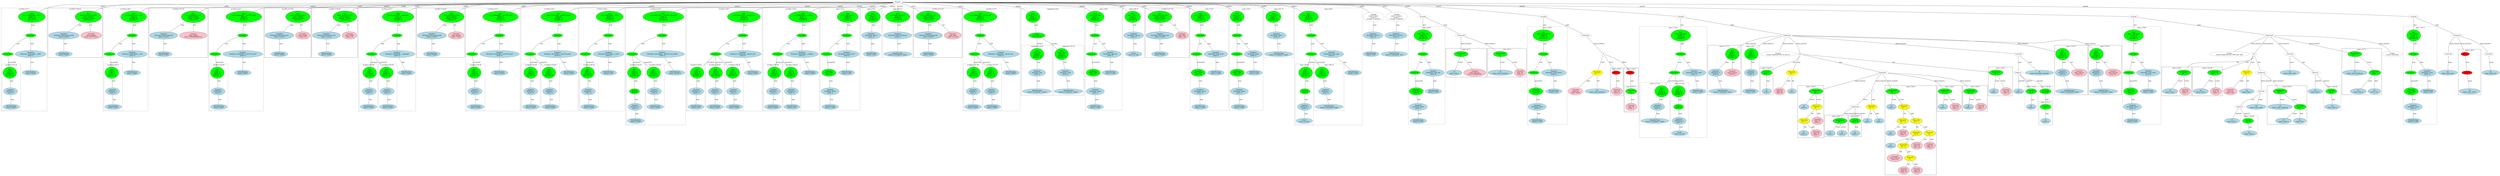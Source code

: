 strict graph "" {
	graph [bb="0,0,20844,1781.4"];
	node [label="\N"];
	subgraph cluster55 {
		graph [bb="2997,656.77,3379,1704.4",
			label="wcclibm.h:51:7",
			lheight=0.21,
			lp="3188,1692.9",
			lwidth=1.19,
			style=dashed
		];
		subgraph cluster58 {
			graph [bb="3005,664.77,3159,1136.3",
				label="wcclibm.h:51:32",
				lheight=0.21,
				lp="3082,1124.8",
				lwidth=1.29,
				style=dashed
			];
			60	[fillcolor=lightblue,
				height=0.74639,
				label="IdentifierType
names: ['float']",
				pos="3082,699.64",
				style="filled,dashed",
				width=1.9053];
			59	[fillcolor=lightblue,
				height=1.041,
				label="TypeDecl
declname: x
quals: []",
				pos="3077,857.2",
				style="filled,dashed",
				width=1.6303];
			59 -- 60	[label=type,
				lp="3092,773.01",
				pos="3078.2,819.72 3079.1,791.17 3080.3,752.14 3081.2,726.67"];
			58	[fillcolor=green,
				height=1.6303,
				label="Decl
name: x
quals: []
storage: []
funcspec: []",
				pos="3071,1046.6",
				style="filled,dashed",
				width=1.591];
			58 -- 59	[label=type,
				lp="3086,962.39",
				pos="3072.8,987.83 3073.8,957.5 3075,921.26 3075.8,894.81"];
		}
		57	[fillcolor=green,
			height=0.5,
			label=ParamList,
			pos="3052,1236",
			style="filled,dashed",
			width=1.3179];
		57 -- 58	[label="params[0]",
			lp="3089,1151.8",
			pos="3053.8,1217.7 3056.3,1192.3 3061.2,1143.8 3065.2,1105.1"];
		56	[fillcolor=green,
			height=0.5,
			label=FuncDecl,
			pos="3244,1425.3",
			style="filled,dashed",
			width=1.2457];
		56 -- 57	[label=args,
			lp="3143.5,1341.1",
			pos="3219,1410.2 3189.9,1392.9 3141.6,1361.5 3108,1325.6 3087.3,1303.6 3069.9,1272.8 3060.2,1254"];
		61	[fillcolor=lightblue,
			height=1.041,
			label="TypeDecl
declname: basicmath___fabsf
quals: []",
			pos="3244,1236",
			style="filled,dashed",
			width=3.5159];
		56 -- 61	[label=type,
			lp="3256,1341.1",
			pos="3244,1407 3244,1376.9 3244,1314 3244,1273.7"];
		62	[fillcolor=lightblue,
			height=0.74639,
			label="IdentifierType
names: ['float']",
			pos="3244,1046.6",
			style="filled,dashed",
			width=1.9053];
		61 -- 62	[label=type,
			lp="3256,1151.8",
			pos="3244,1198.4 3244,1161.6 3244,1105.9 3244,1073.5"];
		55	[fillcolor=green,
			height=1.6303,
			label="Decl
name: basicmath___fabsf
quals: []
storage: []
funcspec: []",
			pos="3252,1614.7",
			style="filled,dashed",
			width=3.0838];
		55 -- 56	[label=type,
			lp="3261,1530.5",
			pos="3249.5,1556 3247.9,1517.3 3245.8,1468.9 3244.7,1443.6"];
	}
	subgraph cluster28 {
		graph [bb="1284,1201.1,1729,1704.4",
			label="wcclibm.h:46:20",
			lheight=0.21,
			lp="1506.5,1692.9",
			lwidth=1.29
		];
		30	[fillcolor=lightblue,
			height=0.74639,
			label="IdentifierType
names: ['float']",
			pos="1414,1236",
			style="filled,dashed",
			width=1.9053];
		29	[fillcolor=lightblue,
			height=1.041,
			label="TypeDecl
declname: basicmath_two24
quals: ['const']",
			pos="1414,1425.3",
			style=filled,
			width=3.398];
		29 -- 30	[label=type,
			lp="1426,1341.1",
			pos="1414,1387.8 1414,1351 1414,1295.3 1414,1262.9"];
		28	[fillcolor=green,
			height=1.6303,
			label="Decl
name: basicmath_two24
quals: ['const']
storage: ['static']
funcspec: []",
			pos="1615,1614.7",
			style=filled,
			width=2.9463];
		28 -- 29	[label=type,
			lp="1545,1530.5",
			pos="1561.4,1563.7 1526.6,1531.3 1482.2,1489.9 1451.3,1461.1"];
		31	[fillcolor=pink,
			height=1.041,
			label="Constant
type: double
value: 16777216.0",
			pos="1638,1425.3",
			style=filled,
			width=2.3177];
		28 -- 31	[label=init,
			lp="1635.5,1530.5",
			pos="1622.1,1556 1625.8,1525.6 1630.3,1489.4 1633.5,1463"];
	}
	subgraph cluster47 {
		graph [bb="2613,656.77,2989,1704.4",
			label="wcclibm.h:50:7",
			lheight=0.21,
			lp="2801,1692.9",
			lwidth=1.19,
			style=dashed
		];
		subgraph cluster50 {
			graph [bb="2621,664.77,2775,1136.3",
				label="wcclibm.h:50:31",
				lheight=0.21,
				lp="2698,1124.8",
				lwidth=1.29,
				style=dashed
			];
			52	[fillcolor=lightblue,
				height=0.74639,
				label="IdentifierType
names: ['float']",
				pos="2698,699.64",
				style="filled,dashed",
				width=1.9053];
			51	[fillcolor=lightblue,
				height=1.041,
				label="TypeDecl
declname: x
quals: []",
				pos="2693,857.2",
				style="filled,dashed",
				width=1.6303];
			51 -- 52	[label=type,
				lp="2708,773.01",
				pos="2694.2,819.72 2695.1,791.17 2696.3,752.14 2697.2,726.67"];
			50	[fillcolor=green,
				height=1.6303,
				label="Decl
name: x
quals: []
storage: []
funcspec: []",
				pos="2687,1046.6",
				style="filled,dashed",
				width=1.591];
			50 -- 51	[label=type,
				lp="2702,962.39",
				pos="2688.8,987.83 2689.8,957.5 2691,921.26 2691.8,894.81"];
		}
		49	[fillcolor=green,
			height=0.5,
			label=ParamList,
			pos="2668,1236",
			style="filled,dashed",
			width=1.3179];
		49 -- 50	[label="params[0]",
			lp="2705,1151.8",
			pos="2669.8,1217.7 2672.3,1192.3 2677.2,1143.8 2681.2,1105.1"];
		48	[fillcolor=green,
			height=0.5,
			label=FuncDecl,
			pos="2857,1425.3",
			style="filled,dashed",
			width=1.2457];
		48 -- 49	[label=args,
			lp="2758.5,1341.1",
			pos="2832.6,1410.1 2804.1,1392.7 2756.9,1361.2 2724,1325.6 2703.4,1303.5 2686,1272.8 2676.3,1253.9"];
		53	[fillcolor=lightblue,
			height=1.041,
			label="TypeDecl
declname: basicmath___cosf
quals: []",
			pos="2857,1236",
			style="filled,dashed",
			width=3.4373];
		48 -- 53	[label=type,
			lp="2869,1341.1",
			pos="2857,1407 2857,1376.9 2857,1314 2857,1273.7"];
		54	[fillcolor=lightblue,
			height=0.74639,
			label="IdentifierType
names: ['float']",
			pos="2857,1046.6",
			style="filled,dashed",
			width=1.9053];
		53 -- 54	[label=type,
			lp="2869,1151.8",
			pos="2857,1198.4 2857,1161.6 2857,1105.9 2857,1073.5"];
		47	[fillcolor=green,
			height=1.6303,
			label="Decl
name: basicmath___cosf
quals: []
storage: []
funcspec: []",
			pos="2866,1614.7",
			style="filled,dashed",
			width=2.9856];
		47 -- 48	[label=type,
			lp="2875,1530.5",
			pos="2863.2,1556 2861.4,1517.3 2859,1468.9 2857.8,1443.6"];
	}
	subgraph cluster16 {
		graph [bb="8,1201.1,488,1704.4",
			label="wcclibm.h:43:20",
			lheight=0.21,
			lp="248,1692.9",
			lwidth=1.29
		];
		18	[fillcolor=lightblue,
			height=0.74639,
			label="IdentifierType
names: ['float']",
			pos="129,1236",
			style="filled,dashed",
			width=1.9053];
		17	[fillcolor=lightblue,
			height=1.041,
			label="TypeDecl
declname: basicmath_half
quals: ['const']",
			pos="129,1425.3",
			style=filled,
			width=3.1427];
		17 -- 18	[label=type,
			lp="141,1341.1",
			pos="129,1387.8 129,1351 129,1295.3 129,1262.9"];
		16	[fillcolor=green,
			height=1.6303,
			label="Decl
name: basicmath_half
quals: ['const']
storage: ['static']
funcspec: []",
			pos="370,1614.7",
			style=filled,
			width=2.6909];
		16 -- 17	[label=type,
			lp="284,1530.5",
			pos="311.04,1567.9 268.26,1534.6 211.34,1490.4 172.61,1460.2"];
		19	[fillcolor=pink,
			height=1.041,
			label="Constant
type: double
value: 5.0000000000e-01",
			pos="370,1425.3",
			style=filled,
			width=3.0445];
		16 -- 19	[label=init,
			lp="379.5,1530.5",
			pos="370,1556 370,1525.6 370,1489.4 370,1463"];
	}
	subgraph cluster63 {
		graph [bb="3387,656.77,3841,1704.4",
			label="wcclibm.h:52:7",
			lheight=0.21,
			lp="3614,1692.9",
			lwidth=1.19,
			style=dashed
		];
		subgraph cluster66 {
			graph [bb="3395,664.77,3549,1136.3",
				label="wcclibm.h:52:40",
				lheight=0.21,
				lp="3472,1124.8",
				lwidth=1.29,
				style=dashed
			];
			68	[fillcolor=lightblue,
				height=0.74639,
				label="IdentifierType
names: ['float']",
				pos="3472,699.64",
				style="filled,dashed",
				width=1.9053];
			67	[fillcolor=lightblue,
				height=1.041,
				label="TypeDecl
declname: x
quals: []",
				pos="3467,857.2",
				style="filled,dashed",
				width=1.6303];
			67 -- 68	[label=type,
				lp="3482,773.01",
				pos="3468.2,819.72 3469.1,791.17 3470.3,752.14 3471.2,726.67"];
			66	[fillcolor=green,
				height=1.6303,
				label="Decl
name: x
quals: []
storage: []
funcspec: []",
				pos="3461,1046.6",
				style="filled,dashed",
				width=1.591];
			66 -- 67	[label=type,
				lp="3476,962.39",
				pos="3462.8,987.83 3463.8,957.5 3465,921.26 3465.8,894.81"];
		}
		65	[fillcolor=green,
			height=0.5,
			label=ParamList,
			pos="3442,1236",
			style="filled,dashed",
			width=1.3179];
		65 -- 66	[label="params[0]",
			lp="3479,1151.8",
			pos="3443.8,1217.7 3446.3,1192.3 3451.2,1143.8 3455.2,1105.1"];
		64	[fillcolor=green,
			height=0.5,
			label=FuncDecl,
			pos="3670,1425.3",
			style="filled,dashed",
			width=1.2457];
		64 -- 65	[label=args,
			lp="3534.5,1341.1",
			pos="3639.1,1412.1 3602.2,1396.4 3540.3,1366.1 3498,1325.6 3476,1304.6 3458.9,1273.3 3449.6,1254"];
		69	[fillcolor=lightblue,
			height=1.041,
			label="TypeDecl
declname: basicmath___ieee754_acosf
quals: []",
			pos="3670,1236",
			style="filled,dashed",
			width=4.5176];
		64 -- 69	[label=type,
			lp="3682,1341.1",
			pos="3670,1407 3670,1376.9 3670,1314 3670,1273.7"];
		70	[fillcolor=lightblue,
			height=0.74639,
			label="IdentifierType
names: ['float']",
			pos="3670,1046.6",
			style="filled,dashed",
			width=1.9053];
		69 -- 70	[label=type,
			lp="3682,1151.8",
			pos="3670,1198.4 3670,1161.6 3670,1105.9 3670,1073.5"];
		63	[fillcolor=green,
			height=1.6303,
			label="Decl
name: basicmath___ieee754_acosf
quals: []
storage: []
funcspec: []",
			pos="3679,1614.7",
			style="filled,dashed",
			width=4.0659];
		63 -- 64	[label=type,
			lp="3688,1530.5",
			pos="3676.2,1556 3674.4,1517.3 3672,1468.9 3670.8,1443.6"];
	}
	subgraph cluster32 {
		graph [bb="1737,1201.1,2119,1704.4",
			label="wcclibm.h:47:20",
			lheight=0.21,
			lp="1928,1692.9",
			lwidth=1.29
		];
		34	[fillcolor=lightblue,
			height=0.74639,
			label="IdentifierType
names: ['float']",
			pos="1860,1236",
			style="filled,dashed",
			width=1.9053];
		33	[fillcolor=lightblue,
			height=1.041,
			label="TypeDecl
declname: basicmath_zero
quals: ['const']",
			pos="1860,1425.3",
			style=filled,
			width=3.182];
		33 -- 34	[label=type,
			lp="1872,1341.1",
			pos="1860,1387.8 1860,1351 1860,1295.3 1860,1262.9"];
		32	[fillcolor=green,
			height=1.6303,
			label="Decl
name: basicmath_zero
quals: ['const']
storage: ['static']
funcspec: []",
			pos="2012,1614.7",
			style=filled,
			width=2.7499];
		32 -- 33	[label=type,
			lp="1962,1530.5",
			pos="1969.7,1561.5 1943.8,1529.7 1911.5,1489.8 1888.7,1461.7"];
		35	[fillcolor=pink,
			height=1.041,
			label="Constant
type: double
value: 0.0",
			pos="2052,1425.3",
			style=filled,
			width=1.6499];
		32 -- 35	[label=init,
			lp="2040.5,1530.5",
			pos="2024.3,1556.2 2030.8,1525.8 2038.6,1489.3 2044.2,1462.8"];
	}
	subgraph cluster24 {
		graph [bb="899,1201.1,1276,1704.4",
			label="wcclibm.h:45:20",
			lheight=0.21,
			lp="1087.5,1692.9",
			lwidth=1.29
		];
		26	[fillcolor=lightblue,
			height=0.74639,
			label="IdentifierType
names: ['float']",
			pos="1019,1236",
			style="filled,dashed",
			width=1.9053];
		25	[fillcolor=lightblue,
			height=1.041,
			label="TypeDecl
declname: basicmath_two
quals: ['const']",
			pos="1019,1425.3",
			style=filled,
			width=3.1231];
		25 -- 26	[label=type,
			lp="1031,1341.1",
			pos="1019,1387.8 1019,1351 1019,1295.3 1019,1262.9"];
		24	[fillcolor=green,
			height=1.6303,
			label="Decl
name: basicmath_two
quals: ['const']
storage: ['static']
funcspec: []",
			pos="1171,1614.7",
			style=filled,
			width=2.6909];
		24 -- 25	[label=type,
			lp="1121,1530.5",
			pos="1128.7,1561.5 1102.8,1529.7 1070.5,1489.8 1047.7,1461.7"];
		27	[fillcolor=pink,
			height=1.041,
			label="Constant
type: double
value: 2.0",
			pos="1209,1425.3",
			style=filled,
			width=1.6499];
		24 -- 27	[label=init,
			lp="1198.5,1530.5",
			pos="1182.7,1556.2 1188.8,1525.8 1196.2,1489.3 1201.6,1462.8"];
	}
	subgraph cluster36 {
		graph [bb="2127,656.77,2605,1704.4",
			label="wcclibm.h:49:7",
			lheight=0.21,
			lp="2366,1692.9",
			lwidth=1.19,
			style=dashed
		];
		subgraph cluster42 {
			graph [bb="2297,664.77,2451,1136.3",
				label="wcclibm.h:49:45",
				lheight=0.21,
				lp="2374,1124.8",
				lwidth=1.29,
				style=dashed
			];
			44	[fillcolor=lightblue,
				height=0.74639,
				label="IdentifierType
names: ['float']",
				pos="2374,699.64",
				style="filled,dashed",
				width=1.9053];
			43	[fillcolor=lightblue,
				height=1.041,
				label="TypeDecl
declname: y
quals: []",
				pos="2369,857.2",
				style="filled,dashed",
				width=1.6303];
			43 -- 44	[label=type,
				lp="2384,773.01",
				pos="2370.2,819.72 2371.1,791.17 2372.3,752.14 2373.2,726.67"];
			42	[fillcolor=green,
				height=1.6303,
				label="Decl
name: y
quals: []
storage: []
funcspec: []",
				pos="2363,1046.6",
				style="filled,dashed",
				width=1.591];
			42 -- 43	[label=type,
				lp="2378,962.39",
				pos="2364.8,987.83 2365.8,957.5 2367,921.26 2367.8,894.81"];
		}
		subgraph cluster39 {
			graph [bb="2135,664.77,2289,1136.3",
				label="wcclibm.h:49:36",
				lheight=0.21,
				lp="2212,1124.8",
				lwidth=1.29,
				style=dashed
			];
			41	[fillcolor=lightblue,
				height=0.74639,
				label="IdentifierType
names: ['float']",
				pos="2212,699.64",
				style="filled,dashed",
				width=1.9053];
			40	[fillcolor=lightblue,
				height=1.041,
				label="TypeDecl
declname: x
quals: []",
				pos="2216,857.2",
				style="filled,dashed",
				width=1.6303];
			40 -- 41	[label=type,
				lp="2226,773.01",
				pos="2215.1,819.72 2214.3,791.17 2213.3,752.14 2212.7,726.67"];
			39	[fillcolor=green,
				height=1.6303,
				label="Decl
name: x
quals: []
storage: []
funcspec: []",
				pos="2223,1046.6",
				style="filled,dashed",
				width=1.591];
			39 -- 40	[label=type,
				lp="2233,962.39",
				pos="2220.8,987.83 2219.7,957.5 2218.4,921.26 2217.4,894.81"];
		}
		38	[fillcolor=green,
			height=0.5,
			label=ParamList,
			pos="2240,1236",
			style="filled,dashed",
			width=1.3179];
		38 -- 39	[label="params[0]",
			lp="2262,1151.8",
			pos="2238.4,1217.7 2236.1,1192.3 2231.7,1143.8 2228.2,1105.1"];
		38 -- 42	[label="params[1]",
			lp="2332,1151.8",
			pos="2252.3,1218.3 2263.5,1203.2 2280.2,1180 2294,1159.3 2307.4,1139.1 2321.5,1116.5 2333.5,1097"];
		37	[fillcolor=green,
			height=0.5,
			label=FuncDecl,
			pos="2451,1425.3",
			style="filled,dashed",
			width=1.2457];
		37 -- 38	[label=args,
			lp="2330.5,1341.1",
			pos="2422.9,1411.3 2389.7,1394.8 2334.2,1364 2296,1325.6 2274.5,1304.1 2257.2,1272.9 2247.8,1253.8"];
		45	[fillcolor=lightblue,
			height=1.041,
			label="TypeDecl
declname: basicmath___copysignf
quals: []",
			pos="2451,1236",
			style="filled,dashed",
			width=4.0462];
		37 -- 45	[label=type,
			lp="2463,1341.1",
			pos="2451,1407 2451,1376.9 2451,1314 2451,1273.7"];
		46	[fillcolor=lightblue,
			height=0.74639,
			label="IdentifierType
names: ['float']",
			pos="2528,1046.6",
			style="filled,dashed",
			width=1.9053];
		45 -- 46	[label=type,
			lp="2500,1151.8",
			pos="2466,1198.4 2481.2,1161.5 2504.1,1105.6 2517.5,1073.2"];
		36	[fillcolor=green,
			height=1.6303,
			label="Decl
name: basicmath___copysignf
quals: []
storage: []
funcspec: []",
			pos="2463,1614.7",
			style="filled,dashed",
			width=3.5945];
		36 -- 37	[label=type,
			lp="2471,1530.5",
			pos="2459.3,1556 2456.8,1517.3 2453.7,1468.9 2452.1,1443.6"];
	}
	subgraph cluster20 {
		graph [bb="496,1201.1,891,1704.4",
			label="wcclibm.h:44:20",
			lheight=0.21,
			lp="693.5,1692.9",
			lwidth=1.29
		];
		22	[fillcolor=lightblue,
			height=0.74639,
			label="IdentifierType
names: ['float']",
			pos="621,1236",
			style="filled,dashed",
			width=1.9053];
		21	[fillcolor=lightblue,
			height=1.041,
			label="TypeDecl
declname: basicmath_huge
quals: ['const']",
			pos="621,1425.3",
			style=filled,
			width=3.2409];
		21 -- 22	[label=type,
			lp="633,1341.1",
			pos="621,1387.8 621,1351 621,1295.3 621,1262.9"];
		20	[fillcolor=green,
			height=1.6303,
			label="Decl
name: basicmath_huge
quals: ['const']
storage: ['static']
funcspec: []",
			pos="782,1614.7",
			style=filled,
			width=2.8088];
		20 -- 21	[label=type,
			lp="728,1530.5",
			pos="737.15,1561.5 709.8,1529.7 675.56,1489.8 651.36,1461.7"];
		23	[fillcolor=pink,
			height=1.041,
			label="Constant
type: double
value: 1.0e30",
			pos="819,1425.3",
			style=filled,
			width=1.7678];
		20 -- 23	[label=init,
			lp="809.5,1530.5",
			pos="793.35,1556.2 799.36,1525.8 806.57,1489.3 811.81,1462.8"];
	}
	subgraph cluster94 {
		graph [bb="4839,656.77,5287,1704.4",
			label="wcclibm.h:55:7",
			lheight=0.21,
			lp="5063,1692.9",
			lwidth=1.19,
			style=dashed
		];
		subgraph cluster97 {
			graph [bb="4847,664.77,5001,1136.3",
				label="wcclibm.h:55:40",
				lheight=0.21,
				lp="4924,1124.8",
				lwidth=1.29,
				style=dashed
			];
			99	[fillcolor=lightblue,
				height=0.74639,
				label="IdentifierType
names: ['float']",
				pos="4924,699.64",
				style="filled,dashed",
				width=1.9053];
			98	[fillcolor=lightblue,
				height=1.041,
				label="TypeDecl
declname: x
quals: []",
				pos="4919,857.2",
				style="filled,dashed",
				width=1.6303];
			98 -- 99	[label=type,
				lp="4934,773.01",
				pos="4920.2,819.72 4921.1,791.17 4922.3,752.14 4923.2,726.67"];
			97	[fillcolor=green,
				height=1.6303,
				label="Decl
name: x
quals: []
storage: []
funcspec: []",
				pos="4913,1046.6",
				style="filled,dashed",
				width=1.591];
			97 -- 98	[label=type,
				lp="4928,962.39",
				pos="4914.8,987.83 4915.8,957.5 4917,921.26 4917.8,894.81"];
		}
		96	[fillcolor=green,
			height=0.5,
			label=ParamList,
			pos="4894,1236",
			style="filled,dashed",
			width=1.3179];
		96 -- 97	[label="params[0]",
			lp="4931,1151.8",
			pos="4895.8,1217.7 4898.3,1192.3 4903.2,1143.8 4907.2,1105.1"];
		95	[fillcolor=green,
			height=0.5,
			label=FuncDecl,
			pos="5119,1425.3",
			style="filled,dashed",
			width=1.2457];
		95 -- 96	[label=args,
			lp="4986.5,1341.1",
			pos="5088.7,1412 5052.4,1396.1 4991.5,1365.8 4950,1325.6 4928.1,1304.5 4911,1273.2 4901.7,1254"];
		100	[fillcolor=lightblue,
			height=1.041,
			label="TypeDecl
declname: basicmath___ieee754_sqrtf
quals: []",
			pos="5119,1236",
			style="filled,dashed",
			width=4.4391];
		95 -- 100	[label=type,
			lp="5131,1341.1",
			pos="5119,1407 5119,1376.9 5119,1314 5119,1273.7"];
		101	[fillcolor=lightblue,
			height=0.74639,
			label="IdentifierType
names: ['float']",
			pos="5119,1046.6",
			style="filled,dashed",
			width=1.9053];
		100 -- 101	[label=type,
			lp="5131,1151.8",
			pos="5119,1198.4 5119,1161.6 5119,1105.9 5119,1073.5"];
		94	[fillcolor=green,
			height=1.6303,
			label="Decl
name: basicmath___ieee754_sqrtf
quals: []
storage: []
funcspec: []",
			pos="5127,1614.7",
			style="filled,dashed",
			width=3.9873];
		94 -- 95	[label=type,
			lp="5136,1530.5",
			pos="5124.5,1556 5122.9,1517.3 5120.8,1468.9 5119.7,1443.6"];
	}
	subgraph cluster71 {
		graph [bb="3849,656.77,4327,1704.4",
			label="wcclibm.h:53:7",
			lheight=0.21,
			lp="4088,1692.9",
			lwidth=1.19,
			style=dashed
		];
		subgraph cluster74 {
			graph [bb="3857,664.77,4011,1136.3",
				label="wcclibm.h:53:39",
				lheight=0.21,
				lp="3934,1124.8",
				lwidth=1.29,
				style=dashed
			];
			76	[fillcolor=lightblue,
				height=0.74639,
				label="IdentifierType
names: ['float']",
				pos="3934,699.64",
				style="filled,dashed",
				width=1.9053];
			75	[fillcolor=lightblue,
				height=1.041,
				label="TypeDecl
declname: x
quals: []",
				pos="3933,857.2",
				style="filled,dashed",
				width=1.6303];
			75 -- 76	[label=type,
				lp="3946,773.01",
				pos="3933.2,819.33 3933.4,790.76 3933.7,751.89 3933.8,726.54"];
			74	[fillcolor=green,
				height=1.6303,
				label="Decl
name: x
quals: []
storage: []
funcspec: []",
				pos="3932,1046.6",
				style="filled,dashed",
				width=1.591];
			74 -- 75	[label=type,
				lp="3945,962.39",
				pos="3932.3,987.83 3932.5,957.5 3932.7,921.26 3932.8,894.81"];
		}
		subgraph cluster77 {
			graph [bb="4019,664.77,4173,1136.3",
				label="wcclibm.h:53:48",
				lheight=0.21,
				lp="4096,1124.8",
				lwidth=1.29,
				style=dashed
			];
			79	[fillcolor=lightblue,
				height=0.74639,
				label="IdentifierType
names: ['float']",
				pos="4096,699.64",
				style="filled,dashed",
				width=1.9053];
			78	[fillcolor=lightblue,
				height=1.041,
				label="TypeDecl
declname: y
quals: []",
				pos="4091,857.2",
				style="filled,dashed",
				width=1.6303];
			78 -- 79	[label=type,
				lp="4106,773.01",
				pos="4092.2,819.72 4093.1,791.17 4094.3,752.14 4095.2,726.67"];
			77	[fillcolor=green,
				height=1.6303,
				label="Decl
name: y
quals: []
storage: []
funcspec: []",
				pos="4085,1046.6",
				style="filled,dashed",
				width=1.591];
			77 -- 78	[label=type,
				lp="4100,962.39",
				pos="4086.8,987.83 4087.8,957.5 4089,921.26 4089.8,894.81"];
		}
		73	[fillcolor=green,
			height=0.5,
			label=ParamList,
			pos="3930,1236",
			style="filled,dashed",
			width=1.3179];
		73 -- 74	[label="params[0]",
			lp="3959,1151.8",
			pos="3930.2,1217.7 3930.5,1192.4 3931,1144.2 3931.4,1105.5"];
		73 -- 77	[label="params[1]",
			lp="4037,1151.8",
			pos="3944.4,1218.7 3961.4,1199.3 3990.7,1165.7 4015,1136.3 4026.5,1122.3 4038.8,1107 4049.8,1093"];
		72	[fillcolor=green,
			height=0.5,
			label=FuncDecl,
			pos="4157,1425.3",
			style="filled,dashed",
			width=1.2457];
		72 -- 73	[label=args,
			lp="4022.5,1341.1",
			pos="4126.3,1412.1 4089.6,1396.3 4028,1366 3986,1325.6 3964.1,1304.6 3946.9,1273.3 3937.6,1254"];
		80	[fillcolor=lightblue,
			height=1.041,
			label="TypeDecl
declname: basicmath___ieee754_powf
quals: []",
			pos="4157,1236",
			style="filled,dashed",
			width=4.498];
		72 -- 80	[label=type,
			lp="4169,1341.1",
			pos="4157,1407 4157,1376.9 4157,1314 4157,1273.7"];
		81	[fillcolor=lightblue,
			height=0.74639,
			label="IdentifierType
names: ['float']",
			pos="4250,1046.6",
			style="filled,dashed",
			width=1.9053];
		80 -- 81	[label=type,
			lp="4213,1151.8",
			pos="4175.2,1198.4 4193.4,1161.5 4221.2,1105.6 4237.3,1073.2"];
		71	[fillcolor=green,
			height=1.6303,
			label="Decl
name: basicmath___ieee754_powf
quals: []
storage: []
funcspec: []",
			pos="4165,1614.7",
			style="filled,dashed",
			width=4.0462];
		71 -- 72	[label=type,
			lp="4174,1530.5",
			pos="4162.5,1556 4160.9,1517.3 4158.8,1468.9 4157.7,1443.6"];
	}
	subgraph cluster102 {
		graph [bb="5295,656.77,5679,1704.4",
			label="wcclibm.h:56:5",
			lheight=0.21,
			lp="5487,1692.9",
			lwidth=1.19,
			style=dashed
		];
		subgraph cluster105 {
			graph [bb="5303,664.77,5457,1136.3",
				label="wcclibm.h:56:32",
				lheight=0.21,
				lp="5380,1124.8",
				lwidth=1.29,
				style=dashed
			];
			107	[fillcolor=lightblue,
				height=0.74639,
				label="IdentifierType
names: ['float']",
				pos="5380,699.64",
				style="filled,dashed",
				width=1.9053];
			106	[fillcolor=lightblue,
				height=1.041,
				label="TypeDecl
declname: x
quals: []",
				pos="5375,857.2",
				style="filled,dashed",
				width=1.6303];
			106 -- 107	[label=type,
				lp="5390,773.01",
				pos="5376.2,819.72 5377.1,791.17 5378.3,752.14 5379.2,726.67"];
			105	[fillcolor=green,
				height=1.6303,
				label="Decl
name: x
quals: []
storage: []
funcspec: []",
				pos="5369,1046.6",
				style="filled,dashed",
				width=1.591];
			105 -- 106	[label=type,
				lp="5384,962.39",
				pos="5370.8,987.83 5371.8,957.5 5373,921.26 5373.8,894.81"];
		}
		104	[fillcolor=green,
			height=0.5,
			label=ParamList,
			pos="5350,1236",
			style="filled,dashed",
			width=1.3179];
		104 -- 105	[label="params[0]",
			lp="5387,1151.8",
			pos="5351.8,1217.7 5354.3,1192.3 5359.2,1143.8 5363.2,1105.1"];
		103	[fillcolor=green,
			height=0.5,
			label=FuncDecl,
			pos="5543,1425.3",
			style="filled,dashed",
			width=1.2457];
		103 -- 104	[label=args,
			lp="5441.5,1341.1",
			pos="5517.8,1410.2 5488.5,1393 5439.8,1361.6 5406,1325.6 5385.3,1303.6 5367.9,1272.9 5358.2,1254"];
		108	[fillcolor=lightblue,
			height=1.041,
			label="TypeDecl
declname: basicmath___isinff
quals: []",
			pos="5543,1236",
			style="filled,dashed",
			width=3.5552];
		103 -- 108	[label=type,
			lp="5555,1341.1",
			pos="5543,1407 5543,1376.9 5543,1314 5543,1273.7"];
		109	[fillcolor=lightblue,
			height=0.74639,
			label="IdentifierType
names: ['int']",
			pos="5543,1046.6",
			style="filled,dashed",
			width=1.8463];
		108 -- 109	[label=type,
			lp="5555,1151.8",
			pos="5543,1198.4 5543,1161.6 5543,1105.9 5543,1073.5"];
		102	[fillcolor=green,
			height=1.6303,
			label="Decl
name: basicmath___isinff
quals: []
storage: []
funcspec: []",
			pos="5551,1614.7",
			style="filled,dashed",
			width=3.1034];
		102 -- 103	[label=type,
			lp="5560,1530.5",
			pos="5548.5,1556 5546.9,1517.3 5544.8,1468.9 5543.7,1443.6"];
	}
	subgraph cluster82 {
		graph [bb="4335,514.42,4831,1704.4",
			label="wcclibm.h:54:9",
			lheight=0.21,
			lp="4583,1692.9",
			lwidth=1.19,
			style=dashed
		];
		subgraph cluster88 {
			graph [bb="4505,522.42,4659,1136.3",
				label="wcclibm.h:54:55",
				lheight=0.21,
				lp="4582,1124.8",
				lwidth=1.29,
				style=dashed
			];
			91	[fillcolor=lightblue,
				height=0.74639,
				label="IdentifierType
names: ['float']",
				pos="4582,557.29",
				style="filled,dashed",
				width=1.9053];
			90	[fillcolor=lightblue,
				height=1.041,
				label="TypeDecl
declname: y
quals: []",
				pos="4577,699.64",
				style="filled,dashed",
				width=1.6303];
			90 -- 91	[label=type,
				lp="4592,630.66",
				pos="4578.3,662.13 4579.2,637.76 4580.3,606.3 4581.1,584.42"];
			89	[fillcolor=green,
				height=0.74639,
				label="PtrDecl
quals: []",
				pos="4572,857.2",
				style="filled,dashed",
				width=1.2178];
			89 -- 90	[label=type,
				lp="4587,773.01",
				pos="4572.8,830.16 4573.7,804.73 4574.9,765.8 4575.8,737.25"];
			88	[fillcolor=green,
				height=1.6303,
				label="Decl
name: y
quals: []
storage: []
funcspec: []",
				pos="4571,1046.6",
				style="filled,dashed",
				width=1.591];
			88 -- 89	[label=type,
				lp="4584,962.39",
				pos="4571.3,987.83 4571.5,953.2 4571.7,910.86 4571.9,884.2"];
		}
		subgraph cluster85 {
			graph [bb="4343,664.77,4497,1136.3",
				label="wcclibm.h:54:46",
				lheight=0.21,
				lp="4420,1124.8",
				lwidth=1.29,
				style=dashed
			];
			87	[fillcolor=lightblue,
				height=0.74639,
				label="IdentifierType
names: ['float']",
				pos="4420,699.64",
				style="filled,dashed",
				width=1.9053];
			86	[fillcolor=lightblue,
				height=1.041,
				label="TypeDecl
declname: x
quals: []",
				pos="4415,857.2",
				style="filled,dashed",
				width=1.6303];
			86 -- 87	[label=type,
				lp="4430,773.01",
				pos="4416.2,819.72 4417.1,791.17 4418.3,752.14 4419.2,726.67"];
			85	[fillcolor=green,
				height=1.6303,
				label="Decl
name: x
quals: []
storage: []
funcspec: []",
				pos="4409,1046.6",
				style="filled,dashed",
				width=1.591];
			85 -- 86	[label=type,
				lp="4424,962.39",
				pos="4410.8,987.83 4411.8,957.5 4413,921.26 4413.8,894.81"];
		}
		84	[fillcolor=green,
			height=0.5,
			label=ParamList,
			pos="4393,1236",
			style="filled,dashed",
			width=1.3179];
		84 -- 85	[label="params[0]",
			lp="4429,1151.8",
			pos="4394.5,1217.7 4396.6,1192.3 4400.8,1143.8 4404.1,1105.1"];
		84 -- 88	[label="params[1]",
			lp="4520,1151.8",
			pos="4408,1218.8 4419.2,1206.9 4435.2,1190.7 4450,1177.3 4471.6,1157.8 4480.5,1156.9 4501,1136.3 4513.7,1123.4 4526.3,1108.4 4537.3,1094.4"];
		83	[fillcolor=green,
			height=0.5,
			label=FuncDecl,
			pos="4641,1425.3",
			style="filled,dashed",
			width=1.2457];
		83 -- 84	[label=args,
			lp="4489.5,1341.1",
			pos="4607.4,1413.1 4566.6,1398.2 4497.2,1368.6 4450,1325.6 4427.3,1305 4409.8,1273.2 4400.5,1253.9"];
		92	[fillcolor=lightblue,
			height=1.041,
			label="TypeDecl
declname: basicmath___ieee754_rem_pio2f
quals: []",
			pos="4641,1236",
			style="filled,dashed",
			width=5.0676];
		83 -- 92	[label=type,
			lp="4653,1341.1",
			pos="4641,1407 4641,1376.9 4641,1314 4641,1273.7"];
		93	[fillcolor=lightblue,
			height=0.74639,
			label="IdentifierType
names: ['int32_t']",
			pos="4745,1046.6",
			style="filled,dashed",
			width=2.1802];
		92 -- 93	[label=type,
			lp="4702,1151.8",
			pos="4661.3,1198.4 4681.8,1161.5 4712.8,1105.6 4730.8,1073.2"];
		82	[fillcolor=green,
			height=1.6303,
			label="Decl
name: basicmath___ieee754_rem_pio2f
quals: []
storage: []
funcspec: []",
			pos="4649,1614.7",
			style="filled,dashed",
			width=4.6355];
		82 -- 83	[label=type,
			lp="4658,1530.5",
			pos="4646.5,1556 4644.9,1517.3 4642.8,1468.9 4641.7,1443.6"];
	}
	subgraph cluster121 {
		graph [bb="5687,656.77,6321,1704.4",
			label="wcclibm.h:58:7",
			lheight=0.21,
			lp="6004,1692.9",
			lwidth=1.19,
			style=dashed
		];
		subgraph cluster130 {
			graph [bb="6019,664.77,6167,1136.3",
				label="wcclibm.h:58:54",
				lheight=0.21,
				lp="6093,1124.8",
				lwidth=1.29,
				style=dashed
			];
			132	[fillcolor=lightblue,
				height=0.74639,
				label="IdentifierType
names: ['int']",
				pos="6093,699.64",
				style="filled,dashed",
				width=1.8463];
			131	[fillcolor=lightblue,
				height=1.041,
				label="TypeDecl
declname: iy
quals: []",
				pos="6091,857.2",
				style="filled,dashed",
				width=1.7088];
			131 -- 132	[label=type,
				lp="6105,773.01",
				pos="6091.5,819.33 6091.8,790.76 6092.3,751.89 6092.7,726.54"];
			130	[fillcolor=green,
				height=1.6303,
				label="Decl
name: iy
quals: []
storage: []
funcspec: []",
				pos="6086,1046.6",
				style="filled,dashed",
				width=1.591];
			130 -- 131	[label=type,
				lp="6101,962.39",
				pos="6087.5,987.83 6088.4,957.5 6089.3,921.26 6090,894.81"];
		}
		subgraph cluster127 {
			graph [bb="5857,664.77,6011,1136.3",
				label="wcclibm.h:58:47",
				lheight=0.21,
				lp="5934,1124.8",
				lwidth=1.29,
				style=dashed
			];
			129	[fillcolor=lightblue,
				height=0.74639,
				label="IdentifierType
names: ['float']",
				pos="5934,699.64",
				style="filled,dashed",
				width=1.9053];
			128	[fillcolor=lightblue,
				height=1.041,
				label="TypeDecl
declname: y
quals: []",
				pos="5942,857.2",
				style="filled,dashed",
				width=1.6303];
			128 -- 129	[label=type,
				lp="5950,773.01",
				pos="5940.1,819.72 5938.7,791.17 5936.6,752.14 5935.3,726.67"];
			127	[fillcolor=green,
				height=1.6303,
				label="Decl
name: y
quals: []
storage: []
funcspec: []",
				pos="5943,1046.6",
				style="filled,dashed",
				width=1.591];
			127 -- 128	[label=type,
				lp="5955,962.39",
				pos="5942.7,987.83 5942.5,957.5 5942.3,921.26 5942.2,894.81"];
		}
		subgraph cluster124 {
			graph [bb="5695,664.77,5849,1136.3",
				label="wcclibm.h:58:38",
				lheight=0.21,
				lp="5772,1124.8",
				lwidth=1.29,
				style=dashed
			];
			126	[fillcolor=lightblue,
				height=0.74639,
				label="IdentifierType
names: ['float']",
				pos="5772,699.64",
				style="filled,dashed",
				width=1.9053];
			125	[fillcolor=lightblue,
				height=1.041,
				label="TypeDecl
declname: x
quals: []",
				pos="5776,857.2",
				style="filled,dashed",
				width=1.6303];
			125 -- 126	[label=type,
				lp="5786,773.01",
				pos="5775.1,819.72 5774.3,791.17 5773.3,752.14 5772.7,726.67"];
			124	[fillcolor=green,
				height=1.6303,
				label="Decl
name: x
quals: []
storage: []
funcspec: []",
				pos="5783,1046.6",
				style="filled,dashed",
				width=1.591];
			124 -- 125	[label=type,
				lp="5793,962.39",
				pos="5780.8,987.83 5779.7,957.5 5778.4,921.26 5777.4,894.81"];
		}
		123	[fillcolor=green,
			height=0.5,
			label=ParamList,
			pos="5945,1236",
			style="filled,dashed",
			width=1.3179];
		123 -- 124	[label="params[0]",
			lp="5901,1151.8",
			pos="5929.3,1218.9 5910.6,1199.7 5878.8,1166.3 5853,1136.3 5841.2,1122.6 5828.9,1107.3 5817.9,1093.3"];
		123 -- 127	[label="params[1]",
			lp="5973,1151.8",
			pos="5944.8,1217.7 5944.5,1192.4 5944,1144.2 5943.6,1105.5"];
		123 -- 130	[label="params[2]",
			lp="6045,1151.8",
			pos="5958.3,1218.6 5970.6,1203.4 5989.3,1180 6005,1159.3 6021,1138.2 6038.3,1114.5 6052.7,1094.4"];
		122	[fillcolor=green,
			height=0.5,
			label=FuncDecl,
			pos="6162,1425.3",
			style="filled,dashed",
			width=1.2457];
		122 -- 123	[label=args,
			lp="6036.5,1341.1",
			pos="6133.1,1411.4 6098.8,1395.1 6041.5,1364.4 6002,1325.6 5980.2,1304.2 5962.6,1273 5953,1253.9"];
		133	[fillcolor=lightblue,
			height=1.041,
			label="TypeDecl
declname: basicmath___kernel_sinf
quals: []",
			pos="6162,1236",
			style="filled,dashed",
			width=4.1837];
		122 -- 133	[label=type,
			lp="6174,1341.1",
			pos="6162,1407 6162,1376.9 6162,1314 6162,1273.7"];
		134	[fillcolor=lightblue,
			height=0.74639,
			label="IdentifierType
names: ['float']",
			pos="6244,1046.6",
			style="filled,dashed",
			width=1.9053];
		133 -- 134	[label=type,
			lp="6213,1151.8",
			pos="6178,1198.4 6194.1,1161.5 6218.6,1105.6 6232.8,1073.2"];
		121	[fillcolor=green,
			height=1.6303,
			label="Decl
name: basicmath___kernel_sinf
quals: []
storage: []
funcspec: []",
			pos="6170,1614.7",
			style="filled,dashed",
			width=3.7516];
		121 -- 122	[label=type,
			lp="6179,1530.5",
			pos="6167.5,1556 6165.9,1517.3 6163.8,1468.9 6162.7,1443.6"];
	}
	subgraph cluster135 {
		graph [bb="6329,656.77,6801,1704.4",
			label="wcclibm.h:59:7",
			lheight=0.21,
			lp="6565,1692.9",
			lwidth=1.19,
			style=dashed
		];
		subgraph cluster138 {
			graph [bb="6337,664.77,6491,1136.3",
				label="wcclibm.h:59:35",
				lheight=0.21,
				lp="6414,1124.8",
				lwidth=1.29,
				style=dashed
			];
			140	[fillcolor=lightblue,
				height=0.74639,
				label="IdentifierType
names: ['float']",
				pos="6414,699.64",
				style="filled,dashed",
				width=1.9053];
			139	[fillcolor=lightblue,
				height=1.041,
				label="TypeDecl
declname: x
quals: []",
				pos="6418,857.2",
				style="filled,dashed",
				width=1.6303];
			139 -- 140	[label=type,
				lp="6428,773.01",
				pos="6417.1,819.72 6416.3,791.17 6415.3,752.14 6414.7,726.67"];
			138	[fillcolor=green,
				height=1.6303,
				label="Decl
name: x
quals: []
storage: []
funcspec: []",
				pos="6425,1046.6",
				style="filled,dashed",
				width=1.591];
			138 -- 139	[label=type,
				lp="6435,962.39",
				pos="6422.8,987.83 6421.7,957.5 6420.4,921.26 6419.4,894.81"];
		}
		subgraph cluster141 {
			graph [bb="6499,664.77,6647,1136.3",
				label="wcclibm.h:59:42",
				lheight=0.21,
				lp="6573,1124.8",
				lwidth=1.29,
				style=dashed
			];
			143	[fillcolor=lightblue,
				height=0.74639,
				label="IdentifierType
names: ['int']",
				pos="6573,699.64",
				style="filled,dashed",
				width=1.8463];
			142	[fillcolor=lightblue,
				height=1.041,
				label="TypeDecl
declname: n
quals: []",
				pos="6569,857.2",
				style="filled,dashed",
				width=1.6303];
			142 -- 143	[label=type,
				lp="6584,773.01",
				pos="6569.9,819.72 6570.7,791.17 6571.7,752.14 6572.3,726.67"];
			141	[fillcolor=green,
				height=1.6303,
				label="Decl
name: n
quals: []
storage: []
funcspec: []",
				pos="6566,1046.6",
				style="filled,dashed",
				width=1.591];
			141 -- 142	[label=type,
				lp="6580,962.39",
				pos="6566.9,987.83 6567.4,957.5 6568,921.26 6568.4,894.81"];
		}
		137	[fillcolor=green,
			height=0.5,
			label=ParamList,
			pos="6457,1236",
			style="filled,dashed",
			width=1.3179];
		137 -- 138	[label="params[0]",
			lp="6472,1151.8",
			pos="6454,1217.7 6449.7,1192.2 6441.4,1143.5 6434.7,1104.7"];
		137 -- 141	[label="params[1]",
			lp="6539,1151.8",
			pos="6467.7,1218.3 6477.4,1203 6491.9,1179.8 6504,1159.3 6515.6,1139.5 6528,1117.4 6538.6,1098.2"];
		136	[fillcolor=green,
			height=0.5,
			label=FuncDecl,
			pos="6658,1425.3",
			style="filled,dashed",
			width=1.2457];
		136 -- 137	[label=args,
			lp="6550.5,1341.1",
			pos="6631.8,1410.6 6601,1393.6 6549.7,1362.4 6514,1325.6 6492.7,1303.7 6474.9,1272.7 6465.2,1253.7"];
		144	[fillcolor=lightblue,
			height=1.041,
			label="TypeDecl
declname: basicmath___scalbnf
quals: []",
			pos="6658,1236",
			style="filled,dashed",
			width=3.7516];
		136 -- 144	[label=type,
			lp="6670,1341.1",
			pos="6658,1407 6658,1376.9 6658,1314 6658,1273.7"];
		145	[fillcolor=lightblue,
			height=0.74639,
			label="IdentifierType
names: ['float']",
			pos="6724,1046.6",
			style="filled,dashed",
			width=1.9053];
		144 -- 145	[label=type,
			lp="6702,1151.8",
			pos="6670.9,1198.4 6683.9,1161.5 6703.6,1105.6 6715,1073.2"];
		135	[fillcolor=green,
			height=1.6303,
			label="Decl
name: basicmath___scalbnf
quals: []
storage: []
funcspec: []",
			pos="6666,1614.7",
			style="filled,dashed",
			width=3.3195];
		135 -- 136	[label=type,
			lp="6675,1530.5",
			pos="6663.5,1556 6661.9,1517.3 6659.8,1468.9 6658.7,1443.6"];
	}
	subgraph cluster182 {
		graph [bb="6809,664.77,7135,1704.4",
			label="isqrt.c:71:5",
			lheight=0.21,
			lp="6972,1692.9",
			lwidth=0.86,
			style=dashed
		];
		187	[fillcolor=lightblue,
			height=0.74639,
			label="IdentifierType
names: ['void']",
			pos="6892,699.64",
			style="filled,dashed",
			width=1.9053];
		186	[fillcolor=lightblue,
			height=1.041,
			label="TypeDecl
declname: None
quals: []",
			pos="6892,857.2",
			style="filled,dashed",
			width=2.082];
		186 -- 187	[label=type,
			lp="6904,773.01",
			pos="6892,819.33 6892,790.76 6892,751.89 6892,726.54"];
		185	[fillcolor=green,
			height=1.041,
			label="Typename
name: None
quals: []",
			pos="6881,1046.6",
			style="filled,dashed",
			width=1.6303];
		185 -- 186	[label=type,
			lp="6899,962.39",
			pos="6883.1,1009 6885.1,975.99 6887.9,927.67 6889.9,894.68"];
		184	[fillcolor=green,
			height=0.5,
			label=ParamList,
			pos="6864,1236",
			style="filled,dashed",
			width=1.3179];
		184 -- 185	[label="params[0]",
			lp="6900,1151.8",
			pos="6865.6,1217.7 6868.3,1187.5 6874,1124.6 6877.7,1084.3"];
		183	[fillcolor=green,
			height=0.5,
			label=FuncDecl,
			pos="7028,1425.3",
			style="filled,dashed",
			width=1.2457];
		183 -- 184	[label=args,
			lp="6950.5,1341.1",
			pos="7008.2,1409 6985.3,1390.6 6947.4,1358.4 6920,1325.6 6900.7,1302.6 6883,1272.4 6872.9,1253.9"];
		188	[fillcolor=lightblue,
			height=1.041,
			label="TypeDecl
declname: isqrt_return
quals: []",
			pos="7028,1236",
			style="filled,dashed",
			width=2.7499];
		183 -- 188	[label=type,
			lp="7040,1341.1",
			pos="7028,1407 7028,1376.9 7028,1314 7028,1273.7"];
		189	[fillcolor=lightblue,
			height=0.74639,
			label="IdentifierType
names: ['int']",
			pos="7028,1046.6",
			style="filled,dashed",
			width=1.8463];
		188 -- 189	[label=type,
			lp="7040,1151.8",
			pos="7028,1198.4 7028,1161.6 7028,1105.9 7028,1073.5"];
		182	[fillcolor=green,
			height=1.6303,
			label="Decl
name: isqrt_return
quals: []
storage: []
funcspec: []",
			pos="7040,1614.7",
			style="filled,dashed",
			width=2.2981];
		182 -- 183	[label=type,
			lp="7048,1530.5",
			pos="7036.3,1556 7033.8,1517.3 7030.7,1468.9 7029.1,1443.6"];
	}
	subgraph cluster198 {
		graph [bb="7143,1201.1,7315,1704.4",
			label="isqrt.c:79:5",
			lheight=0.21,
			lp="7229,1692.9",
			lwidth=0.86,
			style=dashed
		];
		200	[fillcolor=lightblue,
			height=0.74639,
			label="IdentifierType
names: ['int']",
			pos="7229,1236",
			style="filled,dashed",
			width=1.8463];
		199	[fillcolor=lightblue,
			height=1.041,
			label="TypeDecl
declname: isqrt_i
quals: []",
			pos="7229,1425.3",
			style="filled,dashed",
			width=2.1802];
		199 -- 200	[label=type,
			lp="7241,1341.1",
			pos="7229,1387.8 7229,1351 7229,1295.3 7229,1262.9"];
		198	[fillcolor=green,
			height=1.6303,
			label="Decl
name: isqrt_i
quals: []
storage: []
funcspec: []",
			pos="7240,1614.7",
			style="filled,dashed",
			width=1.7481];
		198 -- 199	[label=type,
			lp="7248,1530.5",
			pos="7236.6,1556 7234.8,1525.6 7232.7,1489.4 7231.1,1463"];
	}
	subgraph cluster207 {
		graph [bb="7323,1201.1,7569,1704.4",
			label="isqrt.c:82:15",
			lheight=0.21,
			lp="7446,1692.9",
			lwidth=0.96,
			style=dashed
		];
		209	[fillcolor=lightblue,
			height=0.74639,
			label="IdentifierType
names: ['unsigned', 'long']",
			pos="7446,1236",
			style="filled,dashed",
			width=3.1034];
		208	[fillcolor=lightblue,
			height=1.041,
			label="TypeDecl
declname: isqrt_checksum
quals: []",
			pos="7446,1425.3",
			style="filled,dashed",
			width=3.182];
		208 -- 209	[label=type,
			lp="7458,1341.1",
			pos="7446,1387.8 7446,1351 7446,1295.3 7446,1262.9"];
		207	[fillcolor=green,
			height=1.6303,
			label="Decl
name: isqrt_checksum
quals: []
storage: []
funcspec: []",
			pos="7446,1614.7",
			style="filled,dashed",
			width=2.7499];
		207 -- 208	[label=type,
			lp="7458,1530.5",
			pos="7446,1556 7446,1525.6 7446,1489.4 7446,1463"];
	}
	subgraph cluster223 {
		graph [bb="12326,1001.1,12650,1293.8",
			label="isqrt.c:92:3",
			lheight=0.21,
			lp="12488,1282.3",
			lwidth=0.86
		];
		224	[fillcolor=lightblue,
			height=0.74639,
			label="ID
name: isqrt_checksum",
			pos="12433,1046.6",
			style=filled,
			width=2.7499];
		223	[fillcolor=green,
			height=0.74639,
			label="Assignment
op: =",
			pos="12433,1236",
			style=filled,
			width=1.6106];
		223 -- 224	[label=lvalue,
			lp="12450,1151.8",
			pos="12433,1208.9 12433,1173.2 12433,1109.5 12433,1073.7"];
		225	[fillcolor=pink,
			height=1.041,
			label="Constant
type: int
value: 0",
			pos="12596,1046.6",
			style=filled,
			width=1.2767];
		223 -- 225	[label=rvalue,
			lp="12551,1151.8",
			pos="12462,1212.5 12485,1193.7 12517,1165.2 12541,1136.3 12555,1119.4 12568,1098.7 12578,1081.5"];
	}
	subgraph cluster246 {
		graph [bb="13592,388.47,14152,1515",
			label="isqrt.c:113:6",
			lheight=0.21,
			lp="13872,1503.5",
			lwidth=0.96,
			style=dashed
		];
		subgraph cluster249 {
			graph [bb="13600,522.42,13840,946.89",
				label="isqrt.c:113:33",
				lheight=0.21,
				lp="13720,935.39",
				lwidth=1.06,
				style=dashed
			];
			251	[fillcolor=lightblue,
				height=0.74639,
				label="IdentifierType
names: ['unsigned', 'long']",
				pos="13720,557.29",
				style="filled,dashed",
				width=3.1034];
			250	[fillcolor=lightblue,
				height=1.041,
				label="TypeDecl
declname: x
quals: []",
				pos="13739,699.64",
				style="filled,dashed",
				width=1.6303];
			250 -- 251	[label=type,
				lp="13743,630.66",
				pos="13734,662.13 13731,637.76 13726,606.3 13724,584.42"];
			249	[fillcolor=green,
				height=1.6303,
				label="Decl
name: x
quals: []
storage: []
funcspec: []",
				pos="13768,857.2",
				style="filled,dashed",
				width=1.591];
			249 -- 250	[label=type,
				lp="13766,773.01",
				pos="13757,799.16 13753,778.34 13749,755.4 13746,736.89"];
		}
		subgraph cluster252 {
			graph [bb="13848,396.47,13998,946.89",
				label="isqrt.c:113:52",
				lheight=0.21,
				lp="13923,935.39",
				lwidth=1.06,
				style=dashed
			];
			255	[fillcolor=lightblue,
				height=0.74639,
				label="Struct
name: int_sqrt",
				pos="13923,431.34",
				style="filled,dashed",
				width=1.866];
			254	[fillcolor=lightblue,
				height=1.041,
				label="TypeDecl
declname: q
quals: []",
				pos="13919,557.29",
				style="filled,dashed",
				width=1.6303];
			254 -- 255	[label=type,
				lp="13934,494.31",
				pos="13920,519.77 13921,500.06 13922,476.19 13922,458.38"];
			253	[fillcolor=green,
				height=0.74639,
				label="PtrDecl
quals: []",
				pos="13916,699.64",
				style="filled,dashed",
				width=1.2178];
			253 -- 254	[label=type,
				lp="13930,630.66",
				pos="13917,672.57 13917,650.69 13918,619.19 13918,594.8"];
			252	[fillcolor=green,
				height=1.6303,
				label="Decl
name: q
quals: []
storage: []
funcspec: []",
				pos="13915,857.2",
				style="filled,dashed",
				width=1.591];
			252 -- 253	[label=type,
				lp="13928,773.01",
				pos="13915,798.27 13916,773.74 13916,746.38 13916,726.88"];
		}
		248	[fillcolor=green,
			height=0.5,
			label=ParamList,
			pos="13889,1046.6",
			style="filled,dashed",
			width=1.3179];
		248 -- 249	[label="params[0]",
			lp="13868,962.39",
			pos="13878,1028.7 13868,1013.4 13853,990.14 13840,969.89 13827,949.15 13812,926.24 13799,906.59"];
		248 -- 252	[label="params[1]",
			lp="13930,962.39",
			pos="13891,1028.3 13895,1002.9 13902,954.43 13907,915.69"];
		247	[fillcolor=green,
			height=0.5,
			label=FuncDecl,
			pos="13998,1236",
			style="filled,dashed",
			width=1.2457];
		247 -- 248	[label=args,
			lp="13966,1151.8",
			pos="13988,1218.3 13968,1182.9 13920,1100.1 13899,1064.4"];
		256	[fillcolor=lightblue,
			height=1.041,
			label="TypeDecl
declname: isqrt_usqrt
quals: []",
			pos="14049,1046.6",
			style="filled,dashed",
			width=2.632];
		247 -- 256	[label=type,
			lp="14034,1151.8",
			pos="14003,1218 14011,1187.9 14028,1124.6 14039,1084.1"];
		257	[fillcolor=lightblue,
			height=0.74639,
			label="IdentifierType
names: ['void']",
			pos="14075,857.2",
			style="filled,dashed",
			width=1.9053];
		256 -- 257	[label=type,
			lp="14074,962.39",
			pos="14054,1009 14059,972.26 14067,916.56 14071,884.13"];
		246	[fillcolor=green,
			height=1.6303,
			label="Decl
name: isqrt_usqrt
quals: []
storage: []
funcspec: []",
			pos="13998,1425.3",
			style="filled,dashed",
			width=2.1999];
		246 -- 247	[label=type,
			lp="14010,1341.1",
			pos="13998,1366.6 13998,1327.9 13998,1279.5 13998,1254.2"];
	}
	subgraph cluster259 {
		graph [bb="17134,822.33,17412,1325.6",
			label="isqrt.c:115:17",
			lheight=0.21,
			lp="17273,1314.1",
			lwidth=1.06
		];
		261	[fillcolor=lightblue,
			height=0.74639,
			label="IdentifierType
names: ['unsigned', 'long']",
			pos="17254,857.2",
			style="filled,dashed",
			width=3.1034];
		260	[fillcolor=lightblue,
			height=1.041,
			label="TypeDecl
declname: a
quals: []",
			pos="17201,1046.6",
			style=filled,
			width=1.6303];
		260 -- 261	[label=type,
			lp="17238,962.39",
			pos="17211,1009.4 17222,972.76 17237,916.84 17247,884.26"];
		259	[fillcolor=green,
			height=1.6303,
			label="Decl
name: a
quals: []
storage: []
funcspec: []",
			pos="17201,1236",
			style=filled,
			width=1.591];
		259 -- 260	[label=type,
			lp="17213,1151.8",
			pos="17201,1177.2 17201,1146.9 17201,1110.6 17201,1084.2"];
		262	[fillcolor=pink,
			height=1.041,
			label="Constant
type: long int
value: 0L",
			pos="17341,1046.6",
			style=filled,
			width=1.7481];
		259 -- 262	[label=init,
			lp="17276,1151.8",
			pos="17236,1188.6 17261,1155.3 17294,1111 17316,1081"];
	}
	subgraph cluster263 {
		graph [bb="17420,822.33,17694,1325.6",
			label="isqrt.c:116:17",
			lheight=0.21,
			lp="17557,1314.1",
			lwidth=1.06
		];
		265	[fillcolor=lightblue,
			height=0.74639,
			label="IdentifierType
names: ['unsigned', 'long']",
			pos="17540,857.2",
			style="filled,dashed",
			width=3.1034];
		264	[fillcolor=lightblue,
			height=1.041,
			label="TypeDecl
declname: r
quals: []",
			pos="17485,1046.6",
			style=filled,
			width=1.591];
		264 -- 265	[label=type,
			lp="17523,962.39",
			pos="17496,1009.4 17506,972.76 17523,916.84 17532,884.26"];
		263	[fillcolor=green,
			height=1.6303,
			label="Decl
name: r
quals: []
storage: []
funcspec: []",
			pos="17485,1236",
			style=filled,
			width=1.591];
		263 -- 264	[label=type,
			lp="17497,1151.8",
			pos="17485,1177.2 17485,1146.9 17485,1110.6 17485,1084.2"];
		266	[fillcolor=pink,
			height=1.041,
			label="Constant
type: long int
value: 0L",
			pos="17623,1046.6",
			style=filled,
			width=1.7481];
		263 -- 266	[label=init,
			lp="17560,1151.8",
			pos="17519,1188.6 17544,1155.4 17576,1111.3 17598,1081.3"];
	}
	subgraph cluster267 {
		graph [bb="14160,822.33,14438,1325.6",
			label="isqrt.c:117:17",
			lheight=0.21,
			lp="14299,1314.1",
			lwidth=1.06
		];
		269	[fillcolor=lightblue,
			height=0.74639,
			label="IdentifierType
names: ['unsigned', 'long']",
			pos="14280,857.2",
			style="filled,dashed",
			width=3.1034];
		268	[fillcolor=lightblue,
			height=1.041,
			label="TypeDecl
declname: e
quals: []",
			pos="14227,1046.6",
			style=filled,
			width=1.6303];
		268 -- 269	[label=type,
			lp="14264,962.39",
			pos="14237,1009.4 14248,972.76 14263,916.84 14273,884.26"];
		267	[fillcolor=green,
			height=1.6303,
			label="Decl
name: e
quals: []
storage: []
funcspec: []",
			pos="14367,1236",
			style=filled,
			width=1.591];
		267 -- 268	[label=type,
			lp="14322,1151.8",
			pos="14332,1188.6 14307,1155.1 14274,1110.7 14252,1080.7"];
		270	[fillcolor=pink,
			height=1.041,
			label="Constant
type: long int
value: 0L",
			pos="14367,1046.6",
			style=filled,
			width=1.7481];
		267 -- 270	[label=init,
			lp="14376,1151.8",
			pos="14367,1177.2 14367,1146.9 14367,1110.6 14367,1084.2"];
	}
	subgraph cluster271 {
		graph [bb="14446,822.33,14594,1325.6",
			label="isqrt.c:119:7",
			lheight=0.21,
			lp="14520,1314.1",
			lwidth=0.96,
			style=dashed
		];
		273	[fillcolor=lightblue,
			height=0.74639,
			label="IdentifierType
names: ['int']",
			pos="14520,857.2",
			style="filled,dashed",
			width=1.8463];
		272	[fillcolor=lightblue,
			height=1.041,
			label="TypeDecl
declname: i
quals: []",
			pos="14523,1046.6",
			style="filled,dashed",
			width=1.5713];
		272 -- 273	[label=type,
			lp="14534,962.39",
			pos="14522,1009 14522,972.26 14521,916.56 14520,884.13"];
		271	[fillcolor=green,
			height=1.6303,
			label="Decl
name: i
quals: []
storage: []
funcspec: []",
			pos="14526,1236",
			style="filled,dashed",
			width=1.591];
		271 -- 272	[label=type,
			lp="14537,1151.8",
			pos="14525,1177.2 14525,1146.9 14524,1110.6 14524,1084.2"];
	}
	subgraph cluster276 {
		graph [bb="16567,811.72,16775,1104.4",
			label="isqrt.c:122:9",
			lheight=0.21,
			lp="16671,1092.9",
			lwidth=0.96
		];
		277	[fillcolor=lightblue,
			height=0.74639,
			label="ID
name: i",
			pos="16616,857.2",
			style=filled,
			width=1.1392];
		276	[fillcolor=green,
			height=0.74639,
			label="Assignment
op: =",
			pos="16633,1046.6",
			style=filled,
			width=1.6106];
		276 -- 277	[label=lvalue,
			lp="16644,962.39",
			pos="16631,1019.5 16627,983.72 16622,919.71 16618,884.03"];
		278	[fillcolor=pink,
			height=1.041,
			label="Constant
type: int
value: 0",
			pos="16721,857.2",
			style=filled,
			width=1.2767];
		276 -- 278	[label=rvalue,
			lp="16692,962.39",
			pos="16645,1019.9 16661,986.84 16688,929.22 16705,892.43"];
	}
	subgraph cluster282 {
		graph [bb="14602,822.33,14712,1104.4",
			label="isqrt.c:122:24",
			lheight=0.21,
			lp="14657,1092.9",
			lwidth=1.06
		];
		283	[fillcolor=lightblue,
			height=0.74639,
			label="ID
name: i",
			pos="14657,857.2",
			style=filled,
			width=1.1392];
		282	[fillcolor=green,
			height=0.74639,
			label="UnaryOp
op: p++",
			pos="14657,1046.6",
			style=filled,
			width=1.316];
		282 -- 283	[label=expr,
			lp="14670,962.39",
			pos="14657,1019.5 14657,983.82 14657,920.07 14657,884.33"];
	}
	subgraph cluster285 {
		graph [bb="15678,8,16121,915.07",
			label="isqrt.c:123:5",
			lheight=0.21,
			lp="15900,903.57",
			lwidth=0.96
		];
		286	[fillcolor=lightblue,
			height=0.74639,
			label="ID
name: r",
			pos="15733,699.64",
			style=filled,
			width=1.1589];
		285	[fillcolor=green,
			height=0.74639,
			label="Assignment
op: =",
			pos="15744,857.2",
			style=filled,
			width=1.6106];
		285 -- 286	[label=lvalue,
			lp="15756,773.01",
			pos="15742,830.16 15740,801.36 15737,755.23 15735,726.5"];
		287	[fillcolor=yellow,
			height=0.74639,
			label="BinaryOp
op: +",
			pos="15842,699.64",
			style=filled,
			width=1.3749];
		285 -- 287	[label=rvalue,
			lp="15816,773.01",
			pos="15760,831.2 15778,802.09 15808,754.29 15826,725.31"];
		288	[fillcolor=yellow,
			height=0.74639,
			label="BinaryOp
op: <<",
			pos="15831,557.29",
			style=filled,
			width=1.3749];
		287 -- 288	[label=left,
			lp="15848,630.66",
			pos="15840,672.57 15838,647.36 15835,609.38 15833,584.22"];
		291	[fillcolor=yellow,
			height=0.74639,
			label="BinaryOp
op: >>",
			pos="15948,557.29",
			style=filled,
			width=1.3749];
		287 -- 291	[label=right,
			lp="15912,630.66",
			pos="15860,674.51 15880,648.8 15910,608.34 15930,582.57"];
		289	[fillcolor=lightblue,
			height=0.74639,
			label="ID
name: r",
			pos="15728,431.34",
			style=filled,
			width=1.1589];
		288 -- 289	[label=left,
			lp="15796,494.31",
			pos="15811,532.39 15793,510.16 15765,477.26 15747,455.32"];
		290	[fillcolor=pink,
			height=1.041,
			label="Constant
type: int
value: 2",
			pos="15834,431.34",
			style=filled,
			width=1.2767];
		288 -- 290	[label=right,
			lp="15846,494.31",
			pos="15832,530.31 15832,512.56 15833,488.78 15833,469.1"];
		292	[fillcolor=yellow,
			height=0.74639,
			label="BinaryOp
op: &",
			pos="15947,431.34",
			style=filled,
			width=1.3749];
		291 -- 292	[label=left,
			lp="15958,494.31",
			pos="15948,530.31 15948,509.15 15947,479.43 15947,458.29"];
		299	[fillcolor=yellow,
			height=0.74639,
			label="BinaryOp
op: -",
			pos="16064,431.34",
			style=filled,
			width=1.3749];
		291 -- 299	[label=right,
			lp="16026,494.31",
			pos="15970,532.98 15991,510.81 16022,477.67 16042,455.55"];
		293	[fillcolor=lightblue,
			height=0.74639,
			label="ID
name: x",
			pos="15730,305.38",
			style=filled,
			width=1.1982];
		292 -- 293	[label=left,
			lp="15874,368.36",
			pos="15921,408.17 15911,400.49 15900,392.23 15889,385.86 15883,382.7 15789,345.87 15783,342.86 15774,338.09 15765,332.17 15757,326.49"];
		294	[fillcolor=yellow,
			height=0.74639,
			label="BinaryOp
op: <<",
			pos="15841,305.38",
			style=filled,
			width=1.3749];
		292 -- 294	[label=right,
			lp="15914,368.36",
			pos="15927,406.73 15908,384.81 15880,352.35 15861,330.32"];
		300	[fillcolor=pink,
			height=1.041,
			label="Constant
type: int
value: 32",
			pos="15956,305.38",
			style=filled,
			width=1.316];
		299 -- 300	[label=left,
			lp="16026,368.36",
			pos="16043,406.73 16026,386.92 16001,358.49 15983,336.95"];
		301	[fillcolor=pink,
			height=1.041,
			label="Constant
type: int
value: 2",
			pos="16067,305.38",
			style=filled,
			width=1.2767];
		299 -- 301	[label=right,
			lp="16079,368.36",
			pos="16065,404.35 16065,386.6 16066,362.83 16066,343.15"];
		295	[fillcolor=pink,
			height=1.041,
			label="Constant
type: long int
value: 3L",
			pos="15795,179.43",
			style=filled,
			width=1.7481];
		294 -- 295	[label=left,
			lp="15830,242.41",
			pos="15832,279 15825,260.87 15816,236.23 15808,216.12"];
		296	[fillcolor=yellow,
			height=0.74639,
			label="BinaryOp
op: -",
			pos="15925,179.43",
			style=filled,
			width=1.3749];
		294 -- 296	[label=right,
			lp="15902,242.41",
			pos="15858,279.89 15872,258.16 15894,226.58 15908,204.87"];
		297	[fillcolor=pink,
			height=1.041,
			label="Constant
type: int
value: 32",
			pos="15870,53.477",
			style=filled,
			width=1.316];
		296 -- 297	[label=left,
			lp="15910,116.45",
			pos="15914,153.05 15906,134.63 15894,109.5 15885,89.224"];
		298	[fillcolor=pink,
			height=1.041,
			label="Constant
type: int
value: 2",
			pos="15981,53.477",
			style=filled,
			width=1.2767];
		296 -- 298	[label=right,
			lp="15970,116.45",
			pos="15936,153.05 15945,134.63 15956,109.5 15965,89.224"];
	}
	subgraph cluster302 {
		graph [bb="16129,654.16,16341,915.07",
			label="isqrt.c:124:5",
			lheight=0.21,
			lp="16235,903.57",
			lwidth=0.96
		];
		303	[fillcolor=lightblue,
			height=0.74639,
			label="ID
name: x",
			pos="16180,699.64",
			style=filled,
			width=1.1982];
		302	[fillcolor=green,
			height=0.74639,
			label="Assignment
op: <<=",
			pos="16195,857.2",
			style=filled,
			width=1.6106];
		302 -- 303	[label=lvalue,
			lp="16205,773.01",
			pos="16192,830.16 16190,801.36 16185,755.23 16182,726.5"];
		304	[fillcolor=pink,
			height=1.041,
			label="Constant
type: int
value: 2",
			pos="16287,699.64",
			style=filled,
			width=1.2767];
		302 -- 304	[label=rvalue,
			lp="16264,773.01",
			pos="16210,831.2 16225,804.75 16250,762.87 16267,733.7"];
	}
	subgraph cluster305 {
		graph [bb="16349,654.16,16559,915.07",
			label="isqrt.c:125:5",
			lheight=0.21,
			lp="16454,903.57",
			lwidth=0.96
		];
		306	[fillcolor=lightblue,
			height=0.74639,
			label="ID
name: a",
			pos="16399,699.64",
			style=filled,
			width=1.1785];
		305	[fillcolor=green,
			height=0.74639,
			label="Assignment
op: <<=",
			pos="16415,857.2",
			style=filled,
			width=1.6106];
		305 -- 306	[label=lvalue,
			lp="16424,773.01",
			pos="16412,830.16 16409,801.36 16405,755.23 16402,726.5"];
		307	[fillcolor=pink,
			height=1.041,
			label="Constant
type: int
value: 1",
			pos="16505,699.64",
			style=filled,
			width=1.2767];
		305 -- 307	[label=rvalue,
			lp="16483,773.01",
			pos="16430,830.86 16445,804.43 16469,762.87 16486,733.84"];
	}
	subgraph cluster308 {
		graph [bb="14922,385.86,15146,915.07",
			label="isqrt.c:126:5",
			lheight=0.21,
			lp="15034,903.57",
			lwidth=0.96
		];
		309	[fillcolor=lightblue,
			height=0.74639,
			label="ID
name: e",
			pos="14975,699.64",
			style=filled,
			width=1.1785];
		308	[fillcolor=green,
			height=0.74639,
			label="Assignment
op: =",
			pos="15080,857.2",
			style=filled,
			width=1.6106];
		308 -- 309	[label=lvalue,
			lp="15045,773.01",
			pos="15063,831.2 15043,801.83 15011,753.44 14991,724.55"];
		310	[fillcolor=yellow,
			height=0.74639,
			label="BinaryOp
op: +",
			pos="15085,699.64",
			style=filled,
			width=1.3749];
		308 -- 310	[label=rvalue,
			lp="15100,773.01",
			pos="15081,830.16 15082,801.44 15083,755.51 15084,726.76"];
		311	[fillcolor=yellow,
			height=0.74639,
			label="BinaryOp
op: <<",
			pos="14979,557.29",
			style=filled,
			width=1.3749];
		310 -- 311	[label=left,
			lp="15048,630.66",
			pos="15067,674.51 15047,648.8 15017,608.34 14997,582.57"];
		314	[fillcolor=pink,
			height=1.041,
			label="Constant
type: int
value: 1",
			pos="15092,557.29",
			style=filled,
			width=1.2767];
		310 -- 314	[label=right,
			lp="15102,630.66",
			pos="15086,672.57 15087,650.69 15089,619.19 15090,594.8"];
		312	[fillcolor=lightblue,
			height=0.74639,
			label="ID
name: a",
			pos="14975,431.34",
			style=filled,
			width=1.1785];
		311 -- 312	[label=left,
			lp="14988,494.31",
			pos="14978,530.31 14977,509.15 14977,479.43 14976,458.29"];
		313	[fillcolor=pink,
			height=1.041,
			label="Constant
type: int
value: 1",
			pos="15081,431.34",
			style=filled,
			width=1.2767];
		311 -- 313	[label=right,
			lp="15050,494.31",
			pos="14999,532.39 15015,512.69 15038,484.62 15056,463.22"];
	}
	subgraph cluster320 {
		graph [bb="15154,396.47,15356,615.16",
			label="isqrt.c:128:7",
			lheight=0.21,
			lp="15255,603.66",
			lwidth=0.96
		];
		321	[fillcolor=lightblue,
			height=0.74639,
			label="ID
name: r",
			pos="15204,431.34",
			style=filled,
			width=1.1589];
		320	[fillcolor=green,
			height=0.74639,
			label="Assignment
op: -=",
			pos="15290,557.29",
			style=filled,
			width=1.6106];
		320 -- 321	[label=lvalue,
			lp="15270,494.31",
			pos="15273,531.5 15258,509.6 15236,477.87 15221,456.24"];
		322	[fillcolor=lightblue,
			height=0.74639,
			label="ID
name: e",
			pos="15306,431.34",
			style=filled,
			width=1.1785];
		320 -- 322	[label=rvalue,
			lp="15316,494.31",
			pos="15293,530.31 15296,509.15 15300,479.43 15303,458.29"];
	}
	subgraph cluster363 {
		graph [bb="18921,522.42,19249,915.07",
			label="isqrt.c:143:5",
			lheight=0.21,
			lp="19085,903.57",
			lwidth=0.96
		];
		364	[fillcolor=lightblue,
			height=0.74639,
			label="ID
name: isqrt_checksum",
			pos="19028,699.64",
			style=filled,
			width=2.7499];
		363	[fillcolor=green,
			height=0.74639,
			label="Assignment
op: +=",
			pos="19028,857.2",
			style=filled,
			width=1.6106];
		363 -- 364	[label=lvalue,
			lp="19045,773.01",
			pos="19028,830.16 19028,801.44 19028,755.51 19028,726.76"];
		365	[fillcolor=green,
			height=0.74639,
			label="StructRef
type: .",
			pos="19193,699.64",
			style=filled,
			width=1.3356];
		363 -- 365	[label=rvalue,
			lp="19145,773.01",
			pos="19054,832.98 19076,813.18 19108,783.82 19136,757.51 19148,746.5 19160,734.02 19170,723.56"];
		366	[fillcolor=lightblue,
			height=0.74639,
			label="ID
name: isqrt_q",
			pos="19052,557.29",
			style=filled,
			width=1.8071];
		365 -- 366	[label=name,
			lp="19146,630.66",
			pos="19170,675.78 19144,650.14 19103,608.75 19076,582.55"];
		367	[fillcolor=lightblue,
			height=0.74639,
			label="ID
name: frac",
			pos="19188,557.29",
			style=filled,
			width=1.4731];
		365 -- 367	[label=field,
			lp="19204,630.66",
			pos="19192,672.57 19191,647.36 19190,609.38 19189,584.22"];
	}
	subgraph cluster12 {
		graph [bb="7577,1201.1,7977,1704.4",
			label="wcclibm.h:42:20",
			lheight=0.21,
			lp="7777,1692.9",
			lwidth=1.29
		];
		14	[fillcolor=lightblue,
			height=0.74639,
			label="IdentifierType
names: ['float']",
			pos="7698,1236",
			style="filled,dashed",
			width=1.9053];
		13	[fillcolor=lightblue,
			height=1.041,
			label="TypeDecl
declname: basicmath_tiny
quals: ['const']",
			pos="7698,1425.3",
			style=filled,
			width=3.1427];
		13 -- 14	[label=type,
			lp="7710,1341.1",
			pos="7698,1387.8 7698,1351 7698,1295.3 7698,1262.9"];
		12	[fillcolor=green,
			height=1.6303,
			label="Decl
name: basicmath_tiny
quals: ['const']
storage: ['static']
funcspec: []",
			pos="7698,1614.7",
			style=filled,
			width=2.6909];
		12 -- 13	[label=type,
			lp="7710,1530.5",
			pos="7698,1556 7698,1525.6 7698,1489.4 7698,1463"];
		15	[fillcolor=pink,
			height=1.041,
			label="Constant
type: float
value: 1.0e-30f",
			pos="7899,1425.3",
			style=filled,
			width=1.9445];
		12 -- 15	[label=init,
			lp="7820.5,1530.5",
			pos="7758,1568.4 7778.3,1552.2 7800.7,1533.5 7820,1515 7838.1,1497.8 7856.7,1477.1 7871.3,1459.9"];
	}
	subgraph cluster110 {
		graph [bb="7985,656.77,8463,1704.4",
			label="wcclibm.h:57:7",
			lheight=0.21,
			lp="8224,1692.9",
			lwidth=1.19,
			style=dashed
		];
		subgraph cluster113 {
			graph [bb="7993,664.77,8147,1136.3",
				label="wcclibm.h:57:38",
				lheight=0.21,
				lp="8070,1124.8",
				lwidth=1.29,
				style=dashed
			];
			115	[fillcolor=lightblue,
				height=0.74639,
				label="IdentifierType
names: ['float']",
				pos="8070,699.64",
				style="filled,dashed",
				width=1.9053];
			114	[fillcolor=lightblue,
				height=1.041,
				label="TypeDecl
declname: x
quals: []",
				pos="8073,857.2",
				style="filled,dashed",
				width=1.6303];
			114 -- 115	[label=type,
				lp="8084,773.01",
				pos="8072.3,819.33 8071.7,790.76 8071,751.89 8070.5,726.54"];
			113	[fillcolor=green,
				height=1.6303,
				label="Decl
name: x
quals: []
storage: []
funcspec: []",
				pos="8077,1046.6",
				style="filled,dashed",
				width=1.591];
			113 -- 114	[label=type,
				lp="8088,962.39",
				pos="8075.8,987.83 8075.1,957.5 8074.3,921.26 8073.8,894.81"];
		}
		subgraph cluster116 {
			graph [bb="8155,664.77,8309,1136.3",
				label="wcclibm.h:57:47",
				lheight=0.21,
				lp="8232,1124.8",
				lwidth=1.29,
				style=dashed
			];
			118	[fillcolor=lightblue,
				height=0.74639,
				label="IdentifierType
names: ['float']",
				pos="8232,699.64",
				style="filled,dashed",
				width=1.9053];
			117	[fillcolor=lightblue,
				height=1.041,
				label="TypeDecl
declname: y
quals: []",
				pos="8227,857.2",
				style="filled,dashed",
				width=1.6303];
			117 -- 118	[label=type,
				lp="8242,773.01",
				pos="8228.2,819.72 8229.1,791.17 8230.3,752.14 8231.2,726.67"];
			116	[fillcolor=green,
				height=1.6303,
				label="Decl
name: y
quals: []
storage: []
funcspec: []",
				pos="8221,1046.6",
				style="filled,dashed",
				width=1.591];
			116 -- 117	[label=type,
				lp="8236,962.39",
				pos="8222.8,987.83 8223.8,957.5 8225,921.26 8225.8,894.81"];
		}
		112	[fillcolor=green,
			height=0.5,
			label=ParamList,
			pos="8086,1236",
			style="filled,dashed",
			width=1.3179];
		112 -- 113	[label="params[0]",
			lp="8111,1151.8",
			pos="8085.2,1217.7 8084,1192.4 8081.6,1144.2 8079.8,1105.5"];
		112 -- 116	[label="params[1]",
			lp="8180,1151.8",
			pos="8098.6,1218.5 8110.3,1203.3 8128,1179.9 8143,1159.3 8158.1,1138.4 8174.5,1115.1 8188.4,1095.1"];
		111	[fillcolor=green,
			height=0.5,
			label=FuncDecl,
			pos="8129,1425.3",
			style="filled,dashed",
			width=1.2457];
		111 -- 112	[label=args,
			lp="8123.5,1341.1",
			pos="8125.1,1407.4 8116.9,1371.8 8098.1,1289.7 8089.9,1254"];
		119	[fillcolor=lightblue,
			height=1.041,
			label="TypeDecl
declname: basicmath___kernel_cosf
quals: []",
			pos="8303,1236",
			style="filled,dashed",
			width=4.223];
		111 -- 119	[label=type,
			lp="8223,1341.1",
			pos="8144.1,1408 8172,1378 8232,1313.4 8269.8,1272.7"];
		120	[fillcolor=lightblue,
			height=0.74639,
			label="IdentifierType
names: ['float']",
			pos="8386,1046.6",
			style="filled,dashed",
			width=1.9053];
		119 -- 120	[label=type,
			lp="8355,1151.8",
			pos="8319.2,1198.4 8335.5,1161.5 8360.3,1105.6 8374.6,1073.2"];
		110	[fillcolor=green,
			height=1.6303,
			label="Decl
name: basicmath___kernel_cosf
quals: []
storage: []
funcspec: []",
			pos="8129,1614.7",
			style="filled,dashed",
			width=3.7909];
		110 -- 111	[label=type,
			lp="8141,1530.5",
			pos="8129,1556 8129,1517.3 8129,1468.9 8129,1443.6"];
	}
	subgraph cluster146 {
		graph [bb="8471,814.33,8983,1704.4",
			label="snipmath.h:34:8",
			lheight=0.21,
			lp="8727,1692.9",
			lwidth=1.24,
			style=dashed
		];
		subgraph cluster151 {
			graph [bb="8479,822.33,8723,1325.6",
				label="snipmath.h:36:18",
				lheight=0.21,
				lp="8601,1314.1",
				lwidth=1.33,
				style=dashed
			];
			153	[fillcolor=lightblue,
				height=0.74639,
				label="IdentifierType
names: ['unsigned', 'short']",
				pos="8601,857.2",
				style="filled,dashed",
				width=3.1623];
			152	[fillcolor=lightblue,
				height=1.041,
				label="TypeDecl
declname: frac
quals: []",
				pos="8601,1046.6",
				style="filled,dashed",
				width=1.9249];
			152 -- 153	[label=type,
				lp="8613,962.39",
				pos="8601,1009 8601,972.26 8601,916.56 8601,884.13"];
			151	[fillcolor=green,
				height=1.6303,
				label="Decl
name: frac
quals: []
storage: []
funcspec: []",
				pos="8601,1236",
				style="filled,dashed",
				width=1.591];
			151 -- 152	[label=type,
				lp="8613,1151.8",
				pos="8601,1177.2 8601,1146.9 8601,1110.6 8601,1084.2"];
		}
		subgraph cluster148 {
			graph [bb="8731,822.33,8975,1325.6",
				label="snipmath.h:35:18",
				lheight=0.21,
				lp="8853,1314.1",
				lwidth=1.33,
				style=dashed
			];
			150	[fillcolor=lightblue,
				height=0.74639,
				label="IdentifierType
names: ['unsigned', 'short']",
				pos="8853,857.2",
				style="filled,dashed",
				width=3.1623];
			149	[fillcolor=lightblue,
				height=1.041,
				label="TypeDecl
declname: sqrt
quals: []",
				pos="8830,1046.6",
				style="filled,dashed",
				width=1.9053];
			149 -- 150	[label=type,
				lp="8853,962.39",
				pos="8834.5,1009 8839,972.26 8845.8,916.56 8849.8,884.13"];
			148	[fillcolor=green,
				height=1.6303,
				label="Decl
name: sqrt
quals: []
storage: []
funcspec: []",
				pos="8802,1236",
				style="filled,dashed",
				width=1.591];
			148 -- 149	[label=type,
				lp="8828,1151.8",
				pos="8810.6,1177.7 8815.1,1147.3 8820.6,1110.7 8824.5,1084.1"];
		}
		147	[fillcolor=green,
			height=0.74639,
			label="Struct
name: int_sqrt",
			pos="8601,1425.3",
			style="filled,dashed",
			width=1.866];
		147 -- 151	[label="decls[1]",
			lp="8623,1341.1",
			pos="8601,1398.3 8601,1371.6 8601,1329.4 8601,1294.8"];
		147 -- 148	[label="decls[0]",
			lp="8740,1341.1",
			pos="8633.5,1401.7 8659.9,1382.7 8697.4,1354.2 8727,1325.6 8740.8,1312.4 8754.7,1296.7 8766.7,1282.3"];
		146	[fillcolor=green,
			height=1.6303,
			label="Decl
name: None
quals: []
storage: []
funcspec: []",
			pos="8569,1614.7",
			style="filled,dashed",
			width=1.6303];
		146 -- 147	[label=type,
			lp="8597,1530.5",
			pos="8578.7,1556.7 8584.7,1522.1 8591.9,1479.4 8596.5,1452.6"];
	}
	subgraph cluster166 {
		graph [bb="8991,664.77,9296,1704.4",
			label="isqrt.c:69:6",
			lheight=0.21,
			lp="9143.5,1692.9",
			lwidth=0.86,
			style=dashed
		];
		171	[fillcolor=lightblue,
			height=0.74639,
			label="IdentifierType
names: ['void']",
			pos="9074,699.64",
			style="filled,dashed",
			width=1.9053];
		170	[fillcolor=lightblue,
			height=1.041,
			label="TypeDecl
declname: None
quals: []",
			pos="9074,857.2",
			style="filled,dashed",
			width=2.082];
		170 -- 171	[label=type,
			lp="9086,773.01",
			pos="9074,819.33 9074,790.76 9074,751.89 9074,726.54"];
		169	[fillcolor=green,
			height=1.041,
			label="Typename
name: None
quals: []",
			pos="9058,1046.6",
			style="filled,dashed",
			width=1.6303];
		169 -- 170	[label=type,
			lp="9078,962.39",
			pos="9061.1,1009 9063.9,975.99 9068.1,927.67 9070.9,894.68"];
		168	[fillcolor=green,
			height=0.5,
			label=ParamList,
			pos="9046,1236",
			style="filled,dashed",
			width=1.3179];
		168 -- 169	[label="params[0]",
			lp="9080,1151.8",
			pos="9047.1,1217.7 9049,1187.5 9053.1,1124.6 9055.6,1084.3"];
		167	[fillcolor=green,
			height=0.5,
			label=FuncDecl,
			pos="9072,1425.3",
			style="filled,dashed",
			width=1.2457];
		167 -- 168	[label=args,
			lp="9073.5,1341.1",
			pos="9069.6,1407 9064.6,1371.3 9053.3,1289.5 9048.4,1253.9"];
		172	[fillcolor=lightblue,
			height=1.041,
			label="TypeDecl
declname: isqrt_init
quals: []",
			pos="9200,1236",
			style="filled,dashed",
			width=2.4552];
		167 -- 172	[label=type,
			lp="9145,1341.1",
			pos="9083.4,1407.7 9104,1377.4 9148.2,1312.7 9175.9,1272.2"];
		173	[fillcolor=lightblue,
			height=0.74639,
			label="IdentifierType
names: ['void']",
			pos="9203,1046.6",
			style="filled,dashed",
			width=1.9053];
		172 -- 173	[label=type,
			lp="9214,1151.8",
			pos="9200.6,1198.4 9201.2,1161.6 9202.1,1105.9 9202.6,1073.5"];
		166	[fillcolor=green,
			height=1.6303,
			label="Decl
name: isqrt_init
quals: []
storage: []
funcspec: []",
			pos="9072,1614.7",
			style="filled,dashed",
			width=2.0231];
		166 -- 167	[label=type,
			lp="9084,1530.5",
			pos="9072,1556 9072,1517.3 9072,1468.9 9072,1443.6"];
	}
	subgraph cluster201 {
		graph [bb="9304,1201.1,9482,1704.4",
			label="isqrt.c:80:17",
			lheight=0.21,
			lp="9393,1692.9",
			lwidth=0.96,
			style=dashed
		];
		203	[fillcolor=lightblue,
			height=0.74639,
			label="Struct
name: int_sqrt",
			pos="9393,1236",
			style="filled,dashed",
			width=1.866];
		202	[fillcolor=lightblue,
			height=1.041,
			label="TypeDecl
declname: isqrt_q
quals: []",
			pos="9393,1425.3",
			style="filled,dashed",
			width=2.2392];
		202 -- 203	[label=type,
			lp="9405,1341.1",
			pos="9393,1387.8 9393,1351 9393,1295.3 9393,1262.9"];
		201	[fillcolor=green,
			height=1.6303,
			label="Decl
name: isqrt_q
quals: []
storage: []
funcspec: []",
			pos="9385,1614.7",
			style="filled,dashed",
			width=1.8071];
		201 -- 202	[label=type,
			lp="9401,1530.5",
			pos="9387.5,1556 9388.8,1525.6 9390.3,1489.4 9391.4,1463"];
	}
	subgraph cluster227 {
		graph [bb="12658,522.42,12984,1515",
			label="isqrt.c:100:5",
			lheight=0.21,
			lp="12821,1503.5",
			lwidth=0.96,
			style=dashed
		];
		232	[fillcolor=lightblue,
			height=0.74639,
			label="IdentifierType
names: ['void']",
			pos="12741,557.29",
			style="filled,dashed",
			width=1.9053];
		231	[fillcolor=lightblue,
			height=1.041,
			label="TypeDecl
declname: None
quals: []",
			pos="12741,699.64",
			style="filled,dashed",
			width=2.082];
		231 -- 232	[label=type,
			lp="12753,630.66",
			pos="12741,662.13 12741,637.76 12741,606.3 12741,584.42"];
		230	[fillcolor=green,
			height=1.041,
			label="Typename
name: None
quals: []",
			pos="12729,857.2",
			style="filled,dashed",
			width=1.6303];
		230 -- 231	[label=type,
			lp="12748,773.01",
			pos="12732,819.72 12734,794.85 12736,762.03 12738,737.15"];
		229	[fillcolor=green,
			height=0.5,
			label=ParamList,
			pos="12713,1046.6",
			style="filled,dashed",
			width=1.3179];
		229 -- 230	[label="params[0]",
			lp="12749,962.39",
			pos="12714,1028.3 12717,998.11 12722,935.24 12726,894.97"];
		228	[fillcolor=green,
			height=0.5,
			label=FuncDecl,
			pos="12754,1236",
			style="filled,dashed",
			width=1.2457];
		228 -- 229	[label=args,
			lp="12750,1151.8",
			pos="12750,1218 12743,1182.4 12725,1100.3 12717,1064.6"];
		233	[fillcolor=lightblue,
			height=1.041,
			label="TypeDecl
declname: isqrt_return
quals: []",
			pos="12877,1046.6",
			style="filled,dashed",
			width=2.7499];
		228 -- 233	[label=type,
			lp="12824,1151.8",
			pos="12765,1218.3 12785,1188.1 12827,1123.7 12854,1083.2"];
		234	[fillcolor=lightblue,
			height=0.74639,
			label="IdentifierType
names: ['int']",
			pos="12877,857.2",
			style="filled,dashed",
			width=1.8463];
		233 -- 234	[label=type,
			lp="12889,962.39",
			pos="12877,1009 12877,972.26 12877,916.56 12877,884.13"];
		227	[fillcolor=green,
			height=1.6303,
			label="Decl
name: isqrt_return
quals: []
storage: []
funcspec: []",
			pos="12754,1425.3",
			style="filled,dashed",
			width=2.2981];
		227 -- 228	[label=type,
			lp="12766,1341.1",
			pos="12754,1366.6 12754,1327.9 12754,1279.5 12754,1254.2"];
	}
	subgraph cluster240 {
		graph [bb="13342,811.72,13450,1095.6",
			label="isqrt.c:103:5",
			lheight=0.21,
			lp="13396,1084.1",
			lwidth=0.96
		];
		241	[fillcolor=pink,
			height=1.041,
			label="Constant
type: int
value: 0",
			pos="13396,857.2",
			style=filled,
			width=1.2767];
		240	[fillcolor=red,
			height=0.5,
			label=Return,
			pos="13390,1046.6",
			style=filled,
			width=0.95686];
		240 -- 241	[label=expr,
			lp="13406,962.39",
			pos="13391,1028.3 13392,998.11 13394,935.24 13395,894.97"];
	}
	subgraph cluster329 {
		graph [bb="16882,664.77,16992,915.07",
			label="isqrt.c:132:25",
			lheight=0.21,
			lp="16937,903.57",
			lwidth=1.06,
			style=dashed
		];
		330	[fillcolor=lightblue,
			height=0.74639,
			label="ID
name: a",
			pos="16937,699.64",
			style="filled,dashed",
			width=1.1785];
		329	[fillcolor=green,
			height=0.74639,
			label="UnaryOp
op: &",
			pos="16937,857.2",
			style="filled,dashed",
			width=1.316];
		329 -- 330	[label=expr,
			lp="16950,773.01",
			pos="16937,830.16 16937,801.44 16937,755.51 16937,726.76"];
	}
	subgraph cluster331 {
		graph [bb="17000,514.42,17126,915.07",
			label="isqrt.c:132:28",
			lheight=0.21,
			lp="17063,903.57",
			lwidth=1.06,
			style=dashed
		];
		subgraph cluster332 {
			graph [bb="17008,522.42,17118,757.51",
				label="isqrt.c:132:37",
				lheight=0.21,
				lp="17063,746.01",
				lwidth=1.06,
				style=dashed
			];
			333	[fillcolor=lightblue,
				height=0.74639,
				label="ID
name: q",
				pos="17063,557.29",
				style="filled,dashed",
				width=1.1982];
			332	[fillcolor=green,
				height=0.74639,
				label="UnaryOp
op: *",
				pos="17063,699.64",
				style="filled,dashed",
				width=1.316];
			332 -- 333	[label=expr,
				lp="17076,630.66",
				pos="17063,672.57 17063,647.36 17063,609.38 17063,584.22"];
		}
		331	[fillcolor=green,
			height=0.74639,
			label="UnaryOp
op: sizeof",
			pos="17060,857.2",
			style="filled,dashed",
			width=1.3749];
		331 -- 332	[label=expr,
			lp="17074,773.01",
			pos="17061,830.16 17061,801.44 17062,755.51 17062,726.76"];
	}
	subgraph cluster335 {
		graph [bb="17702,522.42,18021,1515",
			label="isqrt.c:136:6",
			lheight=0.21,
			lp="17862,1503.5",
			lwidth=0.96,
			style=dashed
		];
		340	[fillcolor=lightblue,
			height=0.74639,
			label="IdentifierType
names: ['void']",
			pos="17785,557.29",
			style="filled,dashed",
			width=1.9053];
		339	[fillcolor=lightblue,
			height=1.041,
			label="TypeDecl
declname: None
quals: []",
			pos="17785,699.64",
			style="filled,dashed",
			width=2.082];
		339 -- 340	[label=type,
			lp="17797,630.66",
			pos="17785,662.13 17785,637.76 17785,606.3 17785,584.42"];
		338	[fillcolor=green,
			height=1.041,
			label="Typename
name: None
quals: []",
			pos="17771,857.2",
			style="filled,dashed",
			width=1.6303];
		338 -- 339	[label=type,
			lp="17791,773.01",
			pos="17774,819.72 17777,794.85 17779,762.03 17782,737.15"];
		337	[fillcolor=green,
			height=0.5,
			label=ParamList,
			pos="17757,1046.6",
			style="filled,dashed",
			width=1.3179];
		337 -- 338	[label="params[0]",
			lp="17792,962.39",
			pos="17758,1028.3 17761,998.11 17765,935.24 17768,894.97"];
		336	[fillcolor=green,
			height=0.5,
			label=FuncDecl,
			pos="17883,1236",
			style="filled,dashed",
			width=1.2457];
		336 -- 337	[label=args,
			lp="17840,1151.8",
			pos="17871,1218.3 17857,1198.8 17834,1165.4 17814,1136.3 17797,1111.5 17779,1082.3 17768,1064.4"];
		341	[fillcolor=lightblue,
			height=1.041,
			label="TypeDecl
declname: isqrt_main
quals: []",
			pos="17918,1046.6",
			style="filled,dashed",
			width=2.6517];
		336 -- 341	[label=type,
			lp="17912,1151.8",
			pos="17886,1218 17892,1187.9 17904,1124.6 17911,1084.1"];
		342	[fillcolor=lightblue,
			height=0.74639,
			label="IdentifierType
names: ['void']",
			pos="17918,857.2",
			style="filled,dashed",
			width=1.9053];
		341 -- 342	[label=type,
			lp="17930,962.39",
			pos="17918,1009 17918,972.26 17918,916.56 17918,884.13"];
		335	[fillcolor=green,
			height=1.6303,
			label="Decl
name: isqrt_main
quals: []
storage: []
funcspec: []",
			pos="17883,1425.3",
			style="filled,dashed",
			width=2.2195];
		335 -- 336	[label=type,
			lp="17895,1341.1",
			pos="17883,1366.6 17883,1327.9 17883,1279.5 17883,1254.2"];
	}
	subgraph cluster361 {
		graph [bb="18721,396.47,18867,615.16",
			label="isqrt.c:142:28",
			lheight=0.21,
			lp="18794,603.66",
			lwidth=1.06,
			style=dashed
		];
		362	[fillcolor=lightblue,
			height=0.74639,
			label="ID
name: isqrt_q",
			pos="18794,431.34",
			style="filled,dashed",
			width=1.8071];
		361	[fillcolor=green,
			height=0.74639,
			label="UnaryOp
op: &",
			pos="18786,557.29",
			style="filled,dashed",
			width=1.316];
		361 -- 362	[label=expr,
			lp="18804,494.31",
			pos="18788,530.31 18789,509.15 18791,479.43 18792,458.29"];
	}
	subgraph cluster8 {
		graph [bb="9490,1201.1,9854,1704.4",
			label="wcclibm.h:41:20",
			lheight=0.21,
			lp="9672,1692.9",
			lwidth=1.29
		];
		10	[fillcolor=lightblue,
			height=0.74639,
			label="IdentifierType
names: ['float']",
			pos="9610,1236",
			style="filled,dashed",
			width=1.9053];
		9	[fillcolor=lightblue,
			height=1.041,
			label="TypeDecl
declname: basicmath_one
quals: ['const']",
			pos="9610,1425.3",
			style=filled,
			width=3.1034];
		9 -- 10	[label=type,
			lp="9622,1341.1",
			pos="9610,1387.8 9610,1351 9610,1295.3 9610,1262.9"];
		8	[fillcolor=green,
			height=1.6303,
			label="Decl
name: basicmath_one
quals: ['const']
storage: ['static']
funcspec: []",
			pos="9610,1614.7",
			style=filled,
			width=2.6713];
		8 -- 9	[label=type,
			lp="9622,1530.5",
			pos="9610,1556 9610,1525.6 9610,1489.4 9610,1463"];
		11	[fillcolor=pink,
			height=1.041,
			label="Constant
type: float
value: 1.0f",
			pos="9793,1425.3",
			style=filled,
			width=1.4731];
		8 -- 11	[label=init,
			lp="9732.5,1530.5",
			pos="9671,1569.3 9691.2,1553.3 9713,1534.4 9731,1515 9746.6,1498.2 9761.4,1477.3 9772.6,1460"];
	}
	subgraph cluster374 {
		graph [bb="19545,822.33,19873,1293.8",
			label="isqrt.c:147:3",
			lheight=0.21,
			lp="19709,1282.3",
			lwidth=0.96
		];
		375	[fillcolor=lightblue,
			height=0.74639,
			label="ID
name: isqrt_checksum",
			pos="19652,1046.6",
			style=filled,
			width=2.7499];
		374	[fillcolor=green,
			height=0.74639,
			label="Assignment
op: +=",
			pos="19652,1236",
			style=filled,
			width=1.6106];
		374 -- 375	[label=lvalue,
			lp="19669,1151.8",
			pos="19652,1208.9 19652,1173.2 19652,1109.5 19652,1073.7"];
		376	[fillcolor=green,
			height=0.74639,
			label="StructRef
type: .",
			pos="19817,1046.6",
			style=filled,
			width=1.3356];
		374 -- 376	[label=rvalue,
			lp="19770,1151.8",
			pos="19681,1212.4 19703,1193.5 19736,1165 19760,1136.3 19777,1116.3 19793,1090.9 19803,1072.5"];
		377	[fillcolor=lightblue,
			height=0.74639,
			label="ID
name: isqrt_q",
			pos="19676,857.2",
			style=filled,
			width=1.8071];
		376 -- 377	[label=name,
			lp="19776,962.39",
			pos="19799,1021.5 19772,985.78 19722,919.25 19695,883.11"];
		378	[fillcolor=lightblue,
			height=0.74639,
			label="ID
name: frac",
			pos="19812,857.2",
			style=filled,
			width=1.4731];
		376 -- 378	[label=field,
			lp="19828,962.39",
			pos="19816,1019.5 19815,983.82 19814,920.07 19813,884.33"];
	}
	subgraph cluster372 {
		graph [bb="19391,664.77,19537,915.07",
			label="isqrt.c:146:26",
			lheight=0.21,
			lp="19464,903.57",
			lwidth=1.06,
			style=dashed
		];
		373	[fillcolor=lightblue,
			height=0.74639,
			label="ID
name: isqrt_q",
			pos="19464,699.64",
			style="filled,dashed",
			width=1.8071];
		372	[fillcolor=green,
			height=0.74639,
			label="UnaryOp
op: &",
			pos="19456,857.2",
			style="filled,dashed",
			width=1.316];
		372 -- 373	[label=expr,
			lp="19474,773.01",
			pos="19457,830.16 19459,801.44 19461,755.51 19463,726.76"];
	}
	subgraph cluster380 {
		graph [bb="20047,522.42,20331,1515",
			label="isqrt.c:151:5",
			lheight=0.21,
			lp="20189,1503.5",
			lwidth=0.96,
			style=dashed
		];
		385	[fillcolor=lightblue,
			height=0.74639,
			label="IdentifierType
names: ['void']",
			pos="20130,557.29",
			style="filled,dashed",
			width=1.9053];
		384	[fillcolor=lightblue,
			height=1.041,
			label="TypeDecl
declname: None
quals: []",
			pos="20130,699.64",
			style="filled,dashed",
			width=2.082];
		384 -- 385	[label=type,
			lp="20142,630.66",
			pos="20130,662.13 20130,637.76 20130,606.3 20130,584.42"];
		383	[fillcolor=green,
			height=1.041,
			label="Typename
name: None
quals: []",
			pos="20114,857.2",
			style="filled,dashed",
			width=1.6303];
		383 -- 384	[label=type,
			lp="20135,773.01",
			pos="20118,819.72 20120,794.85 20124,762.03 20126,737.15"];
		382	[fillcolor=green,
			height=0.5,
			label=ParamList,
			pos="20110,1046.6",
			style="filled,dashed",
			width=1.3179];
		382 -- 383	[label="params[0]",
			lp="20140,962.39",
			pos="20110,1028.3 20111,998.11 20112,935.24 20113,894.97"];
		381	[fillcolor=green,
			height=0.5,
			label=FuncDecl,
			pos="20134,1236",
			style="filled,dashed",
			width=1.2457];
		381 -- 382	[label=args,
			lp="20136,1151.8",
			pos="20132,1217.7 20127,1182 20117,1100.5 20112,1064.8"];
		386	[fillcolor=lightblue,
			height=1.041,
			label="TypeDecl
declname: main
quals: []",
			pos="20249,1046.6",
			style="filled,dashed",
			width=2.0428];
		381 -- 386	[label=type,
			lp="20201,1151.8",
			pos="20144,1218.3 20163,1188 20203,1123 20228,1082.5"];
		387	[fillcolor=lightblue,
			height=0.74639,
			label="IdentifierType
names: ['int']",
			pos="20257,857.2",
			style="filled,dashed",
			width=1.8463];
		386 -- 387	[label=type,
			lp="20265,962.39",
			pos="20251,1009 20252,972.26 20255,916.56 20256,884.13"];
		380	[fillcolor=green,
			height=1.6303,
			label="Decl
name: main
quals: []
storage: []
funcspec: []",
			pos="20134,1425.3",
			style="filled,dashed",
			width=1.6106];
		380 -- 381	[label=type,
			lp="20146,1341.1",
			pos="20134,1366.6 20134,1327.9 20134,1279.5 20134,1254.2"];
	}
	subgraph cluster242 {
		graph [bb="13458,646.16,13584,1095.6",
			label="isqrt.c:105:5",
			lheight=0.21,
			lp="13521,1084.1",
			lwidth=0.96
		];
		subgraph cluster243 {
			graph [bb="13466,654.16,13576,915.07",
				label="isqrt.c:105:13",
				lheight=0.21,
				lp="13521,903.57",
				lwidth=1.06,
				style=dashed
			];
			244	[fillcolor=pink,
				height=1.041,
				label="Constant
type: int
value: 1",
				pos="13521,699.64",
				style=filled,
				width=1.2767];
			243	[fillcolor=green,
				height=0.74639,
				label="UnaryOp
op: -",
				pos="13521,857.2",
				style=filled,
				width=1.316];
			243 -- 244	[label=expr,
				lp="13534,773.01",
				pos="13521,830.16 13521,804.73 13521,765.8 13521,737.25"];
		}
		242	[fillcolor=red,
			height=0.5,
			label=Return,
			pos="13510,1046.6",
			style=filled,
			width=0.95686];
		242 -- 243	[label=expr,
			lp="13528,962.39",
			pos="13511,1028.3 13513,995.31 13517,923.25 13519,884.35"];
	}
	subgraph cluster174 {
		graph [bb="9862,664.77,10181,1704.4",
			label="isqrt.c:70:6",
			lheight=0.21,
			lp="10022,1692.9",
			lwidth=0.86,
			style=dashed
		];
		179	[fillcolor=lightblue,
			height=0.74639,
			label="IdentifierType
names: ['void']",
			pos="9945,699.64",
			style="filled,dashed",
			width=1.9053];
		178	[fillcolor=lightblue,
			height=1.041,
			label="TypeDecl
declname: None
quals: []",
			pos="9945,857.2",
			style="filled,dashed",
			width=2.082];
		178 -- 179	[label=type,
			lp="9957,773.01",
			pos="9945,819.33 9945,790.76 9945,751.89 9945,726.54"];
		177	[fillcolor=green,
			height=1.041,
			label="Typename
name: None
quals: []",
			pos="9931,1046.6",
			style="filled,dashed",
			width=1.6303];
		177 -- 178	[label=type,
			lp="9950,962.39",
			pos="9933.7,1009 9936.2,975.99 9939.8,927.67 9942.3,894.68"];
		176	[fillcolor=green,
			height=0.5,
			label=ParamList,
			pos="9917,1236",
			style="filled,dashed",
			width=1.3179];
		176 -- 177	[label="params[0]",
			lp="9952,1151.8",
			pos="9918.3,1217.7 9920.5,1187.5 9925.2,1124.6 9928.3,1084.3"];
		175	[fillcolor=green,
			height=0.5,
			label=FuncDecl,
			pos="9950,1425.3",
			style="filled,dashed",
			width=1.2457];
		175 -- 176	[label=args,
			lp="9948.5,1341.1",
			pos="9947,1407 9940.7,1371.3 9926.2,1289.5 9920,1253.9"];
		180	[fillcolor=lightblue,
			height=1.041,
			label="TypeDecl
declname: isqrt_main
quals: []",
			pos="10078,1236",
			style="filled,dashed",
			width=2.6517];
		175 -- 180	[label=type,
			lp="10023,1341.1",
			pos="9961.4,1407.7 9982,1377.4 10026,1312.7 10054,1272.2"];
		181	[fillcolor=lightblue,
			height=0.74639,
			label="IdentifierType
names: ['void']",
			pos="10078,1046.6",
			style="filled,dashed",
			width=1.9053];
		180 -- 181	[label=type,
			lp="10090,1151.8",
			pos="10078,1198.4 10078,1161.6 10078,1105.9 10078,1073.5"];
		174	[fillcolor=green,
			height=1.6303,
			label="Decl
name: isqrt_main
quals: []
storage: []
funcspec: []",
			pos="9950,1614.7",
			style="filled,dashed",
			width=2.2195];
		174 -- 175	[label=type,
			lp="9962,1530.5",
			pos="9950,1556 9950,1517.3 9950,1468.9 9950,1443.6"];
	}
	subgraph cluster393 {
		graph [bb="20508,822.33,20690,1285",
			label="isqrt.c:155:3",
			lheight=0.21,
			lp="20599,1273.5",
			lwidth=0.96
		];
		395	[fillcolor=lightblue,
			height=0.74639,
			label="ID
name: isqrt_return",
			pos="20599,857.2",
			style=filled,
			width=2.2981];
		394	[fillcolor=red,
			height=0.5,
			label=FuncCall,
			pos="20580,1046.6",
			style=filled,
			width=1.1916];
		394 -- 395	[label=name,
			lp="20604,962.39",
			pos="20582,1028.3 20585,995.31 20592,923.25 20596,884.35"];
		393	[fillcolor=red,
			height=0.5,
			label=Return,
			pos="20565,1236",
			style=filled,
			width=0.95686];
		393 -- 394	[label=expr,
			lp="20584,1151.8",
			pos="20566,1217.7 20569,1182 20576,1100.5 20579,1064.8"];
	}
	subgraph cluster347 {
		graph [bb="18029,811.72,18281,1104.4",
			label="isqrt.c:141:9",
			lheight=0.21,
			lp="18155,1092.9",
			lwidth=0.96
		];
		348	[fillcolor=lightblue,
			height=0.74639,
			label="ID
name: isqrt_i",
			pos="18100,857.2",
			style=filled,
			width=1.7481];
		347	[fillcolor=green,
			height=0.74639,
			label="Assignment
op: =",
			pos="18215,1046.6",
			style=filled,
			width=1.6106];
		347 -- 348	[label=lvalue,
			lp="18185,962.39",
			pos="18199,1020.3 18177,984.44 18137,919.17 18115,883.37"];
		349	[fillcolor=pink,
			height=1.041,
			label="Constant
type: int
value: 1",
			pos="18227,857.2",
			style=filled,
			width=1.2767];
		347 -- 349	[label=rvalue,
			lp="18238,962.39",
			pos="18217,1019.5 18219,987.04 18222,931.34 18225,894.64"];
	}
	subgraph cluster323 {
		graph [bb="15364,396.47,15474,615.16",
			label="isqrt.c:129:7",
			lheight=0.21,
			lp="15419,603.66",
			lwidth=0.96
		];
		324	[fillcolor=lightblue,
			height=0.74639,
			label="ID
name: a",
			pos="15419,431.34",
			style=filled,
			width=1.1785];
		323	[fillcolor=green,
			height=0.74639,
			label="UnaryOp
op: p++",
			pos="15419,557.29",
			style=filled,
			width=1.316];
		323 -- 324	[label=expr,
			lp="15432,494.31",
			pos="15419,530.31 15419,509.15 15419,479.43 15419,458.29"];
	}
	subgraph cluster190 {
		graph [bb="10189,664.77,10473,1704.4",
			label="isqrt.c:72:5",
			lheight=0.21,
			lp="10331,1692.9",
			lwidth=0.86,
			style=dashed
		];
		195	[fillcolor=lightblue,
			height=0.74639,
			label="IdentifierType
names: ['void']",
			pos="10272,699.64",
			style="filled,dashed",
			width=1.9053];
		194	[fillcolor=lightblue,
			height=1.041,
			label="TypeDecl
declname: None
quals: []",
			pos="10272,857.2",
			style="filled,dashed",
			width=2.082];
		194 -- 195	[label=type,
			lp="10284,773.01",
			pos="10272,819.33 10272,790.76 10272,751.89 10272,726.54"];
		193	[fillcolor=green,
			height=1.041,
			label="Typename
name: None
quals: []",
			pos="10256,1046.6",
			style="filled,dashed",
			width=1.6303];
		193 -- 194	[label=type,
			lp="10276,962.39",
			pos="10259,1009 10262,975.99 10266,927.67 10269,894.68"];
		192	[fillcolor=green,
			height=0.5,
			label=ParamList,
			pos="10252,1236",
			style="filled,dashed",
			width=1.3179];
		192 -- 193	[label="params[0]",
			lp="10282,1151.8",
			pos="10252,1217.7 10253,1187.5 10254,1124.6 10255,1084.3"];
		191	[fillcolor=green,
			height=0.5,
			label=FuncDecl,
			pos="10255,1425.3",
			style="filled,dashed",
			width=1.2457];
		191 -- 192	[label=args,
			lp="10266,1341.1",
			pos="10255,1407 10254,1371.3 10253,1289.9 10252,1254.2"];
		196	[fillcolor=lightblue,
			height=1.041,
			label="TypeDecl
declname: main
quals: []",
			pos="10391,1236",
			style="filled,dashed",
			width=2.0428];
		191 -- 196	[label=type,
			lp="10331,1341.1",
			pos="10267,1407.7 10289,1377.3 10337,1311.9 10366,1271.5"];
		197	[fillcolor=lightblue,
			height=0.74639,
			label="IdentifierType
names: ['int']",
			pos="10399,1046.6",
			style="filled,dashed",
			width=1.8463];
		196 -- 197	[label=type,
			lp="10407,1151.8",
			pos="10393,1198.4 10394,1161.6 10397,1105.9 10398,1073.5"];
		190	[fillcolor=green,
			height=1.6303,
			label="Decl
name: main
quals: []
storage: []
funcspec: []",
			pos="10255,1614.7",
			style="filled,dashed",
			width=1.6106];
		190 -- 191	[label=type,
			lp="10267,1530.5",
			pos="10255,1556 10255,1517.3 10255,1468.9 10255,1443.6"];
	}
	subgraph cluster204 {
		graph [bb="10481,1201.1,10721,1704.4",
			label="isqrt.c:81:15",
			lheight=0.21,
			lp="10601,1692.9",
			lwidth=0.96,
			style=dashed
		];
		206	[fillcolor=lightblue,
			height=0.74639,
			label="IdentifierType
names: ['unsigned', 'long']",
			pos="10601,1236",
			style="filled,dashed",
			width=3.1034];
		205	[fillcolor=lightblue,
			height=1.041,
			label="TypeDecl
declname: isqrt_l
quals: []",
			pos="10584,1425.3",
			style="filled,dashed",
			width=2.1802];
		205 -- 206	[label=type,
			lp="10604,1341.1",
			pos="10587,1387.8 10591,1351 10596,1295.3 10599,1262.9"];
		204	[fillcolor=green,
			height=1.6303,
			label="Decl
name: isqrt_l
quals: []
storage: []
funcspec: []",
			pos="10559,1614.7",
			style="filled,dashed",
			width=1.7481];
		204 -- 205	[label=type,
			lp="10583,1530.5",
			pos="10567,1556.2 10571,1525.8 10576,1489.3 10579,1462.8"];
	}
	subgraph cluster211 {
		graph [bb="11667,522.42,11972,1515",
			label="isqrt.c:89:6",
			lheight=0.21,
			lp="11820,1503.5",
			lwidth=0.86,
			style=dashed
		];
		216	[fillcolor=lightblue,
			height=0.74639,
			label="IdentifierType
names: ['void']",
			pos="11750,557.29",
			style="filled,dashed",
			width=1.9053];
		215	[fillcolor=lightblue,
			height=1.041,
			label="TypeDecl
declname: None
quals: []",
			pos="11750,699.64",
			style="filled,dashed",
			width=2.082];
		215 -- 216	[label=type,
			lp="11762,630.66",
			pos="11750,662.13 11750,637.76 11750,606.3 11750,584.42"];
		214	[fillcolor=green,
			height=1.041,
			label="Typename
name: None
quals: []",
			pos="11734,857.2",
			style="filled,dashed",
			width=1.6303];
		214 -- 215	[label=type,
			lp="11755,773.01",
			pos="11738,819.72 11740,794.85 11744,762.03 11746,737.15"];
		213	[fillcolor=green,
			height=0.5,
			label=ParamList,
			pos="11722,1046.6",
			style="filled,dashed",
			width=1.3179];
		213 -- 214	[label="params[0]",
			lp="11756,962.39",
			pos="11723,1028.3 11725,998.11 11729,935.24 11732,894.97"];
		212	[fillcolor=green,
			height=0.5,
			label=FuncDecl,
			pos="11789,1236",
			style="filled,dashed",
			width=1.2457];
		212 -- 213	[label=args,
			lp="11774,1151.8",
			pos="11783,1218 11770,1182.4 11741,1100.3 11728,1064.6"];
		217	[fillcolor=lightblue,
			height=1.041,
			label="TypeDecl
declname: isqrt_init
quals: []",
			pos="11876,1046.6",
			style="filled,dashed",
			width=2.4552];
		212 -- 217	[label=type,
			lp="11842,1151.8",
			pos="11797,1218 11811,1187.7 11841,1123.8 11859,1083.4"];
		218	[fillcolor=lightblue,
			height=0.74639,
			label="IdentifierType
names: ['void']",
			pos="11879,857.2",
			style="filled,dashed",
			width=1.9053];
		217 -- 218	[label=type,
			lp="11890,962.39",
			pos="11877,1009 11877,972.26 11878,916.56 11879,884.13"];
		211	[fillcolor=green,
			height=1.6303,
			label="Decl
name: isqrt_init
quals: []
storage: []
funcspec: []",
			pos="11789,1425.3",
			style="filled,dashed",
			width=2.0231];
		211 -- 212	[label=type,
			lp="11801,1341.1",
			pos="11789,1366.6 11789,1327.9 11789,1279.5 11789,1254.2"];
	}
	subgraph cluster220 {
		graph [bb="11980,1001.1,12318,1293.8",
			label="isqrt.c:91:3",
			lheight=0.21,
			lp="12149,1282.3",
			lwidth=0.86
		];
		221	[fillcolor=lightblue,
			height=0.74639,
			label="ID
name: isqrt_l",
			pos="12051,1046.6",
			style=filled,
			width=1.7481];
		220	[fillcolor=green,
			height=0.74639,
			label="Assignment
op: =",
			pos="12107,1236",
			style=filled,
			width=1.6106];
		220 -- 221	[label=lvalue,
			lp="12102,1151.8",
			pos="12099,1209.3 12089,1173.6 12069,1109.4 12059,1073.5"];
		222	[fillcolor=pink,
			height=1.041,
			label="Constant
type: long int
value: 0x3fed0169L",
			pos="12221,1046.6",
			style=filled,
			width=2.4749];
		220 -- 222	[label=rvalue,
			lp="12178,1151.8",
			pos="12122,1209.7 12142,1177 12177,1120 12199,1083"];
	}
	subgraph cluster154 {
		graph [bb="10729,514.42,11289,1704.4",
			label="isqrt.c:68:6",
			lheight=0.21,
			lp="11009,1692.9",
			lwidth=0.86,
			style=dashed
		];
		subgraph cluster160 {
			graph [bb="10737,522.42,10887,1136.3",
				label="isqrt.c:68:52",
				lheight=0.21,
				lp="10812,1124.8",
				lwidth=0.96,
				style=dashed
			];
			163	[fillcolor=lightblue,
				height=0.74639,
				label="Struct
name: int_sqrt",
				pos="10812,557.29",
				style="filled,dashed",
				width=1.866];
			162	[fillcolor=lightblue,
				height=1.041,
				label="TypeDecl
declname: q
quals: []",
				pos="10814,699.64",
				style="filled,dashed",
				width=1.6303];
			162 -- 163	[label=type,
				lp="10826,630.66",
				pos="10813,662.13 10813,637.76 10813,606.3 10812,584.42"];
			161	[fillcolor=green,
				height=0.74639,
				label="PtrDecl
quals: []",
				pos="10816,857.2",
				style="filled,dashed",
				width=1.2178];
			161 -- 162	[label=type,
				lp="10827,773.01",
				pos="10816,830.16 10815,804.73 10815,765.8 10814,737.25"];
			160	[fillcolor=green,
				height=1.6303,
				label="Decl
name: q
quals: []
storage: []
funcspec: []",
				pos="10821,1046.6",
				style="filled,dashed",
				width=1.591];
			160 -- 161	[label=type,
				lp="10831,962.39",
				pos="10819,987.83 10819,953.2 10817,910.86 10817,884.2"];
		}
		subgraph cluster157 {
			graph [bb="10895,664.77,11135,1136.3",
				label="isqrt.c:68:33",
				lheight=0.21,
				lp="11015,1124.8",
				lwidth=0.96,
				style=dashed
			];
			159	[fillcolor=lightblue,
				height=0.74639,
				label="IdentifierType
names: ['unsigned', 'long']",
				pos="11015,699.64",
				style="filled,dashed",
				width=3.1034];
			158	[fillcolor=lightblue,
				height=1.041,
				label="TypeDecl
declname: x
quals: []",
				pos="10988,857.2",
				style="filled,dashed",
				width=1.6303];
			158 -- 159	[label=type,
				lp="11016,773.01",
				pos="10994,819.72 10999,791.17 11006,752.14 11010,726.67"];
			157	[fillcolor=green,
				height=1.6303,
				label="Decl
name: x
quals: []
storage: []
funcspec: []",
				pos="10961,1046.6",
				style="filled,dashed",
				width=1.591];
			157 -- 158	[label=type,
				lp="10986,962.39",
				pos="10969,988.34 10974,957.88 10979,921.33 10983,894.73"];
		}
		156	[fillcolor=green,
			height=0.5,
			label=ParamList,
			pos="10873,1236",
			style="filled,dashed",
			width=1.3179];
		156 -- 160	[label="params[1]",
			lp="10880,1151.8",
			pos="10868,1218 10861,1192.3 10847,1142.4 10836,1103.2"];
		156 -- 157	[label="params[0]",
			lp="10946,1151.8",
			pos="10882,1218.3 10890,1203 10902,1179.8 10912,1159.3 10921,1140.3 10930,1119.4 10938,1100.7"];
		155	[fillcolor=green,
			height=0.5,
			label=FuncDecl,
			pos="10873,1425.3",
			style="filled,dashed",
			width=1.2457];
		155 -- 156	[label=args,
			lp="10884,1341.1",
			pos="10873,1407 10873,1371.3 10873,1289.9 10873,1254.2"];
		164	[fillcolor=lightblue,
			height=1.041,
			label="TypeDecl
declname: isqrt_usqrt
quals: []",
			pos="11041,1236",
			style="filled,dashed",
			width=2.632];
		155 -- 164	[label=type,
			lp="10964,1341.1",
			pos="10888,1408 10915,1377.8 10973,1312.3 11010,1271.7"];
		165	[fillcolor=lightblue,
			height=0.74639,
			label="IdentifierType
names: ['void']",
			pos="11212,1046.6",
			style="filled,dashed",
			width=1.9053];
		164 -- 165	[label=type,
			lp="11144,1151.8",
			pos="11076,1201 11095,1182.3 11119,1158.5 11139,1136.3 11158,1115.4 11178,1090.6 11192,1072.6"];
		154	[fillcolor=green,
			height=1.6303,
			label="Decl
name: isqrt_usqrt
quals: []
storage: []
funcspec: []",
			pos="10847,1614.7",
			style="filled,dashed",
			width=2.1999];
		154 -- 155	[label=type,
			lp="10872,1530.5",
			pos="10855,1556.2 10860,1517.5 10867,1469 10871,1443.6"];
	}
	subgraph cluster353 {
		graph [bb="18289,811.72,18541,1104.4",
			label="isqrt.c:141:38",
			lheight=0.21,
			lp="18415,1092.9",
			lwidth=1.06
		];
		354	[fillcolor=lightblue,
			height=0.74639,
			label="ID
name: isqrt_i",
			pos="18360,857.2",
			style=filled,
			width=1.7481];
		353	[fillcolor=green,
			height=0.74639,
			label="Assignment
op: +=",
			pos="18475,1046.6",
			style=filled,
			width=1.6106];
		353 -- 354	[label=lvalue,
			lp="18445,962.39",
			pos="18459,1020.3 18437,984.44 18397,919.17 18375,883.37"];
		355	[fillcolor=pink,
			height=1.041,
			label="Constant
type: int
value: 1",
			pos="18487,857.2",
			style=filled,
			width=1.2767];
		353 -- 355	[label=rvalue,
			lp="18498,962.39",
			pos="18477,1019.5 18479,987.04 18482,931.34 18485,894.64"];
	}
	4	[fillcolor=lightblue,
		height=0.74639,
		label="IdentifierType
names: ['int']",
		pos="11365,1236",
		style="filled,dashed",
		width=1.8463];
	3	[fillcolor=lightblue,
		height=1.041,
		label="TypeDecl
declname: int32_t
quals: []",
		pos="11378,1425.3",
		style="filled,dashed",
		width=2.2588];
	3 -- 4	[label=type,
		lp="11385,1341.1",
		pos="11375,1387.8 11373,1351 11369,1295.3 11367,1262.9"];
	2	[fillcolor=white,
		height=1.3356,
		label="Typedef
name: int32_t
quals: []
storage: ['typedef']",
		pos="11380,1614.7",
		style="filled,dashed",
		width=2.2981];
	2 -- 3	[label=type,
		lp="11392,1530.5",
		pos="11379,1566.4 11379,1534.3 11379,1492.5 11378,1463"];
	1	[fillcolor=white,
		height=0.5,
		label=FileAST,
		pos="7446,1763.4",
		style="filled,dashed",
		width=1.1374];
	1 -- 16	[label="ext[4]",
		lp="915.5,1719.9",
		pos="7404.8,1762.5 6919,1763.3 2276.5,1770 899,1727.4 717.91,1721.8 662.65,1765.3 492,1704.4 467.09,1695.5 442.84,1679.8 422.62,1664.1"];
	1 -- 20	[label="ext[5]",
		lp="3466.5,1719.9",
		pos="7405.2,1762.1 7095.4,1759.4 5084.6,1741.9 3450,1727.4 3166.1,1724.9 1162.9,1798.3 895,1704.4 871.94,1696.3 849.97,1681.4 831.64,\
1666.1"];
	1 -- 24	[label="ext[6]",
		lp="4919.5,1719.9",
		pos="7405,1761.7 7096.6,1756.8 5105.7,1725.6 3487,1712.4 3471.7,1712.3 1294.4,1709.6 1280,1704.4 1257.4,1696.3 1236,1681.3 1218.3,1665.9"];
	1 -- 28	[label="ext[7]",
		lp="5831.5,1719.9",
		pos="7404.8,1761.5 7107.9,1755 5298.8,1715.2 5055,1712.4 5031.9,1712.1 1754.9,1711.7 1733,1704.4 1709.1,1696.4 1686.1,1681.4 1666.9,1666"];
	1 -- 32	[label="ext[8]",
		lp="6280.5,1719.9",
		pos="7405.2,1761.3 7253.9,1757.3 6711.3,1742.5 6264,1727.4 6087.5,1721.5 6043.5,1715.9 5867,1712.4 5841,1711.9 2147.5,1713 2123,1704.4 \
2100.1,1696.3 2078.4,1681.4 2060.3,1666"];
	1 -- 36	[label="ext[9]",
		lp="6525.5,1719.9",
		pos="7404.9,1761.4 7274,1758 6855.2,1746.3 6509,1727.4 6416.5,1722.3 6393.6,1715.8 6301,1712.4 6275.4,1711.5 2633.7,1711.3 2609,1704.4 \
2580.6,1696.4 2552.2,1681.2 2528.1,1665.7"];
	1 -- 47	[label="ext[10]",
		lp="6679,1719.9",
		pos="7405,1761.8 7288.1,1760 6943.7,1752.6 6659,1727.4 6608.5,1722.9 6596.5,1715.8 6546,1712.4 6521.4,1710.8 3016.5,1711.8 2993,1704.4 \
2967.2,1696.3 2942.1,1680.8 2921.1,1665.1"];
	1 -- 55	[label="ext[11]",
		lp="6789,1719.9",
		pos="7404.9,1762.7 7299.1,1763 7008.3,1760.5 6769,1727.4 6739.2,1723.3 6732.9,1715.8 6703,1712.4 6657.2,1707.2 3427.1,1718 3383,1704.4 \
3356.6,1696.3 3330.8,1680.9 3309.1,1665.1"];
	1 -- 63	[label="ext[12]",
		lp="6876,1719.9",
		pos="7405.1,1761.4 7289.4,1758.5 6961.4,1748.5 6856,1727.4 6836.2,1723.4 6833,1715.8 6813,1712.4 6731.7,1698.5 3924.9,1724.5 3845,1704.4 \
3813.3,1696.4 3781.1,1681.1 3753.5,1665.5"];
	1 -- 71	[label="ext[13]",
		lp="6951,1719.9",
		pos="7404.9,1761.6 7299.3,1759.3 7020.2,1751.1 6931,1727.4 6916.2,1723.5 6914.9,1715.8 6900,1712.4 6830.5,1696.4 4400.2,1721.8 4331,1704.4 \
4299.2,1696.4 4266.7,1681 4239.1,1665.2"];
	1 -- 82	[label="ext[14]",
		lp="7020,1719.9",
		pos="7405.2,1761.6 7309.8,1759.3 7074.8,1751.3 7000,1727.4 6987.7,1723.5 6987.5,1715.9 6975,1712.4 6917.7,1696.4 4893,1717.6 4835,1704.4 \
4800.1,1696.4 4764.1,1681.2 4733.2,1665.5"];
	1 -- 94	[label="ext[15]",
		lp="7084,1719.9",
		pos="7405.2,1761.5 7319.9,1759.1 7125.5,1751.1 7064,1727.4 7053.6,1723.4 7054.5,1715.9 7044,1712.4 6997.8,1696.9 5338.2,1716.5 5291,1704.4 \
5259.5,1696.4 5227.4,1681 5200.1,1665.2"];
	1 -- 102	[label="ext[16]",
		lp="7148,1719.9",
		pos="7405.3,1760.6 7331.3,1756.9 7177.5,1747 7128,1727.4 7117.7,1723.3 7118.5,1715.9 7108,1712.4 7070.5,1699.8 5720.8,1716.1 5683,1704.4 \
5656.5,1696.2 5630.4,1680.8 5608.6,1665.1"];
	1 -- 121	[label="ext[18]",
		lp="7211,1719.9",
		pos="7404.9,1763.3 7353.1,1763 7261.9,1757.6 7191,1727.4 7181.1,1723.2 7182.1,1716 7172,1712.4 7127.6,1696.8 6370.4,1716.7 6325,1704.4 \
6295.1,1696.3 6264.9,1681 6239.2,1665.3"];
	1 -- 135	[label="ext[19]",
		lp="7274,1719.9",
		pos="7405.3,1760.7 7365.3,1757.7 7303.1,1749.6 7254,1727.4 7244.2,1723 7245.1,1716 7235,1712.4 7190,1696.3 6850.7,1718.2 6805,1704.4 \
6777.6,1696.1 6750.4,1680.8 6727.4,1665.2"];
	1 -- 182	[label="ext[24]",
		lp="7337,1719.9",
		pos="7408.1,1756.3 7381.6,1751.1 7345.9,1742 7317,1727.4 7307.4,1722.6 7308.1,1716.2 7298,1712.4 7264.9,1700 7171.7,1717.9 7139,1704.4 \
7118.1,1695.8 7098.7,1680.8 7082.7,1665.5"];
	1 -- 198	[label="ext[26]",
		lp="7413,1719.9",
		pos="7425.7,1747.8 7409.1,1736.4 7384.6,1721.3 7361,1712.4 7343.2,1705.7 7335.5,1713.8 7319,1704.4 7301.6,1694.5 7286,1679.4 7273.4,1664.4"];
	1 -- 207	[label="ext[29]",
		lp="7466,1719.9",
		pos="7446,1745.3 7446,1727.7 7446,1699.3 7446,1673.5"];
	1 -- 12	[label="ext[3]",
		lp="7573.5,1719.9",
		pos="7475.5,1750.8 7501.8,1740 7540.9,1722.9 7573,1704.4 7595.1,1691.7 7618.2,1676 7638.5,1661.4"];
	1 -- 110	[label="ext[17]",
		lp="7969,1719.9",
		pos="7486.4,1760.3 7594.7,1754.2 7889.1,1735.3 7981,1704.4 8008.3,1695.3 8035.9,1680.5 8059.8,1665.6"];
	1 -- 146	[label="ext[20]",
		lp="8448,1719.9",
		pos="7487,1761.6 7666.2,1758.1 8375.2,1741.8 8467,1704.4 8490.9,1694.7 8513.1,1676.9 8530.6,1659.9"];
	1 -- 166	[label="ext[22]",
		lp="8983,1719.9",
		pos="7487.2,1762.7 7718.3,1764.1 8847,1767.9 8987,1704.4 9005.8,1695.9 9022.6,1681.1 9036.2,1666"];
	1 -- 201	[label="ext[27]",
		lp="9300,1719.9",
		pos="7487,1762.3 7666.9,1761.8 8403.3,1757.8 9007,1727.4 9137.5,1720.8 9182,1760.3 9300,1704.4 9319.1,1695.4 9336.1,1680.1 9349.8,1664.7"];
	1 -- 8	[label="ext[2]",
		lp="9480.5,1719.9",
		pos="7487,1762.3 7726.9,1761.8 8949.4,1757.4 9324,1727.4 9396.5,1721.6 9418.5,1731.4 9486,1704.4 9510.7,1694.5 9535.1,1678.7 9555.7,1663.2"];
	1 -- 174	[label="ext[23]",
		lp="9853,1719.9",
		pos="7486.9,1762.4 7698.6,1762.4 8690.3,1760.4 9501,1727.4 9659.9,1720.9 9712.5,1768.6 9858,1704.4 9877.7,1695.7 9895.7,1680.9 9910.4,\
1665.8"];
	1 -- 190	[label="ext[25]",
		lp="10184,1719.9",
		pos="7487.2,1762.2 7766.3,1760.4 9384.4,1749.3 9877,1727.4 10014,1721.3 10064,1768.8 10185,1704.4 10202,1695.6 10216,1680.9 10227,1666"];
	1 -- 204	[label="ext[28]",
		lp="10479,1719.9",
		pos="7487.3,1762.3 7788.2,1761.4 9645.2,1755 10208,1727.4 10328,1721.5 10369,1757.1 10477,1704.4 10496,1695.3 10512,1680 10525,1664.6"];
	1 -- 154	[label="ext[21]",
		lp="10719,1719.9",
		pos="7487.1,1762.5 7805.1,1762.8 9877.4,1763.3 10503,1727.4 10602,1721.7 10632,1739.9 10725,1704.4 10751,1694.4 10777,1677.2 10798,1660.7"];
	1 -- 2	[label="ext[0]",
		lp="11266,1719.9",
		pos="7487,1762.5 7765.2,1762.7 9406.8,1762.4 10743,1727.4 10804,1725.8 11237,1729.3 11293,1704.4 11315,1694.7 11334,1676.7 11349,1659.5"];
	5	[fillcolor=white,
		height=1.3356,
		label="Typedef
name: u_int32_t
quals: []
storage: ['typedef']",
		pos="11565,1614.7",
		style="filled,dashed",
		width=2.2981];
	1 -- 5	[label="ext[1]",
		lp="11468,1719.9",
		pos="7487.2,1762.3 7875.4,1761.5 10889,1753.9 11287,1727.4 11370,1721.9 11397,1739.9 11472,1704.4 11494,1693.8 11515,1675.7 11531,1658.6"];
	210	[fillcolor=white,
		height=0.5,
		label=FuncDef,
		pos="11789,1614.7",
		style="filled,dashed",
		width=1.1555];
	1 -- 210	[label="ext[30]",
		lp="11654,1719.9",
		pos="7487.1,1762.4 7886.3,1761.9 11068,1757.7 11488,1727.4 11564,1722 11586,1731.4 11657,1704.4 11702,1687.1 11748,1651.7 11772,1631.2"];
	226	[fillcolor=white,
		height=0.5,
		label=FuncDef,
		pos="12754,1614.7",
		style="filled,dashed",
		width=1.1555];
	1 -- 226	[label="ext[31]",
		lp="11905,1719.9",
		pos="7487.1,1762.3 7896.5,1761.3 11237,1752 11678,1727.4 12085,1704.7 12575,1640.2 12715,1621.1"];
	245	[fillcolor=white,
		height=0.5,
		label=FuncDef,
		pos="13998,1614.7",
		style="filled,dashed",
		width=1.1555];
	1 -- 245	[label="ext[32]",
		lp="12581,1719.9",
		pos="7487.2,1762.4 7922.4,1762.4 11685,1760.7 12805,1704.4 13258,1681.6 13806,1633.2 13958,1619.4"];
	334	[fillcolor=white,
		height=0.5,
		label=FuncDef,
		pos="17883,1614.7",
		style="filled,dashed",
		width=1.1555];
	1 -- 334	[label="ext[33]",
		lp="13534,1719.9",
		pos="7487,1762.4 7896.4,1762.1 11296,1758.2 14049,1704.4 15613,1673.9 17536,1624.7 17841,1616.8"];
	379	[fillcolor=white,
		height=0.5,
		label=FuncDef,
		pos="20134,1614.7",
		style="filled,dashed",
		width=1.1555];
	1 -- 379	[label="ext[34]",
		lp="17475,1719.9",
		pos="7487.2,1762.4 8113.1,1761.9 15701,1755.6 17934,1704.4 18806,1684.4 19872,1629.6 20093,1617.9"];
	6	[fillcolor=lightblue,
		height=1.041,
		label="TypeDecl
declname: u_int32_t
quals: []",
		pos="11568,1425.3",
		style="filled,dashed",
		width=2.5142];
	5 -- 6	[label=type,
		lp="11579,1530.5",
		pos="11566,1566.4 11566,1534.3 11567,1492.5 11567,1463"];
	210 -- 211	[label=decl,
		lp="11800,1530.5",
		pos="11789,1596.4 11789,1571.1 11789,1522.9 11789,1484.2"];
	219	[fillcolor=white,
		height=0.5,
		label=Compound,
		pos="12107,1425.3",
		style="filled,dashed",
		width=1.3902];
	210 -- 219	[label=body,
		lp="11976,1530.5",
		pos="11816,1600.7 11853,1582.6 11920,1548.4 11976,1515 12016,1491.1 12060,1460.1 12086,1441.8"];
	226 -- 227	[label=decl,
		lp="12766,1530.5",
		pos="12754,1596.4 12754,1571.1 12754,1522.9 12754,1484.2"];
	235	[fillcolor=white,
		height=0.5,
		label=Compound,
		pos="13137,1425.3",
		style="filled,dashed",
		width=1.3902];
	226 -- 235	[label=body,
		lp="12984,1530.5",
		pos="12785,1602.4 12830,1585.3 12917,1550.9 12988,1515 13034,1491.8 13085,1460 13114,1441.5"];
	245 -- 246	[label=decl,
		lp="14010,1530.5",
		pos="13998,1596.4 13998,1571.1 13998,1522.9 13998,1484.2"];
	258	[fillcolor=white,
		height=0.5,
		label=Compound,
		pos="14819,1425.3",
		style="filled,dashed",
		width=1.3902];
	245 -- 258	[label=body,
		lp="14398,1530.5",
		pos="14034,1605.5 14167,1575.1 14636,1468.2 14778,1435.8"];
	334 -- 335	[label=decl,
		lp="17894,1530.5",
		pos="17883,1596.4 17883,1571.1 17883,1522.9 17883,1484.2"];
	343	[fillcolor=white,
		height=0.5,
		label=Compound,
		pos="18948,1425.3",
		style="filled,dashed",
		width=1.3902];
	334 -- 343	[label=body,
		lp="18398,1530.5",
		pos="17921,1607 18084,1578.3 18729,1464.9 18904,1434.1"];
	379 -- 380	[label=decl,
		lp="20146,1530.5",
		pos="20134,1596.4 20134,1571.1 20134,1522.9 20134,1484.2"];
	388	[fillcolor=white,
		height=0.5,
		label=Compound,
		pos="20495,1425.3",
		style="filled,dashed",
		width=1.3902];
	379 -- 388	[label=body,
		lp="20333,1530.5",
		pos="20161,1600.9 20200,1582.5 20273,1547.1 20335,1515 20383,1490 20438,1458.9 20469,1441"];
	7	[fillcolor=lightblue,
		height=0.74639,
		label="IdentifierType
names: ['unsigned', 'int']",
		pos="11554,1236",
		style="filled,dashed",
		width=2.907];
	6 -- 7	[label=type,
		lp="11575,1341.1",
		pos="11565,1387.8 11563,1351 11558,1295.3 11556,1262.9"];
	219 -- 223	[label="block_items[1]",
		lp="12348,1341.1",
		pos="12141,1411.8 12184,1395.1 12261,1363 12322,1325.6 12353,1306.4 12386,1279.5 12407,1260.4"];
	219 -- 220	[label="block_items[0]",
		lp="12148,1341.1",
		pos="12107,1407 12107,1374.1 12107,1302 12107,1263.1"];
	236	[fillcolor=white,
		height=0.5,
		label=If,
		pos="13286,1236",
		style="filled,dashed",
		width=0.75];
	235 -- 236	[label="block_items[0]",
		lp="13250,1341.1",
		pos="13150,1407.7 13179,1371.7 13246,1287 13274,1252.2"];
	258 -- 259	[label="block_items[0]",
		lp="16864,1341.1",
		pos="14869,1423.5 15144,1418.4 16476,1390.9 16882,1325.6 16977,1310.4 17084,1277.1 17147,1255.9"];
	258 -- 263	[label="block_items[1]",
		lp="17434,1341.1",
		pos="14869,1422.7 15100,1415.1 16095,1381.9 16910,1348.6 17135,1339.5 17216,1429.1 17416,1325.6 17433,1317 17446,1302.4 17457,1287.5"];
	258 -- 267	[label="block_items[2]",
		lp="14520,1341.1",
		pos="14770,1421.2 14695,1414.2 14546,1392.5 14442,1325.6 14426,1315.1 14411,1299.8 14399,1284.9"];
	258 -- 271	[label="block_items[3]",
		lp="14670,1341.1",
		pos="14780,1413.6 14733,1399.1 14653,1370 14596,1325.6 14582,1314.5 14568,1299.7 14557,1285.4"];
	274	[fillcolor=white,
		height=0.74639,
		label="Pragma
string: loopbound min 32 max 32",
		pos="14746,1236",
		style="filled,dashed",
		width=3.9284];
	258 -- 274	[label="block_items[4]",
		lp="14828,1341.1",
		pos="14812,1407.3 14805,1392 14795,1368.9 14787,1348.6 14775,1319.4 14763,1285.5 14755,1262.8"];
	275	[fillcolor=white,
		height=0.5,
		label=For,
		pos="14932,1236",
		style="filled,dashed",
		width=0.75];
	258 -- 275	[label="block_items[5]",
		lp="14932,1341.1",
		pos="14834,1407.9 14851,1389.1 14878,1356.9 14896,1325.6 14910,1302.1 14921,1272.3 14927,1253.9"];
	325	[fillcolor=white,
		height=0.5,
		label=FuncCall,
		pos="16830,1236",
		style="filled,dashed",
		width=1.1916];
	258 -- 325	[label="block_items[6]",
		lp="15806,1341.1",
		pos="14867,1419.9 15143,1394.2 16529,1265 16788,1240.8"];
	343 -- 374	[label="block_items[4]",
		lp="19320,1341.1",
		pos="18987,1413.9 19107,1382 19469,1285.6 19602,1250.2"];
	344	[fillcolor=white,
		height=0.74639,
		label="Pragma
string: entrypoint",
		pos="19959,1236",
		style="filled,dashed",
		width=2.1606];
	343 -- 344	[label="block_items[0]",
		lp="19894,1341.1",
		pos="18998,1423.6 19168,1420.4 19721,1404.1 19877,1325.6 19905,1311.4 19929,1283.1 19943,1262.3"];
	345	[fillcolor=white,
		height=0.74639,
		label="Pragma
string: loopbound min 1000 max 1000",
		pos="18595,1236",
		style="filled,dashed",
		width=4.4587];
	343 -- 345	[label="block_items[1]",
		lp="18834,1341.1",
		pos="18918,1410.7 18887,1395.9 18835,1371.5 18792,1348.6 18738,1320.2 18677,1285.1 18637,1261.9"];
	346	[fillcolor=white,
		height=0.5,
		label=For,
		pos="18801,1236",
		style="filled,dashed",
		width=0.75];
	343 -- 346	[label="block_items[2]",
		lp="18930,1341.1",
		pos="18935,1407.7 18907,1371.7 18840,1287 18813,1252.2"];
	368	[fillcolor=white,
		height=0.5,
		label=FuncCall,
		pos="19079,1236",
		style="filled,dashed",
		width=1.1916];
	343 -- 368	[label="block_items[3]",
		lp="19052,1341.1",
		pos="18960,1407.7 18984,1372.1 19043,1289.1 19067,1253.5"];
	388 -- 393	[label="block_items[2]",
		lp="20578,1341.1",
		pos="20504,1407.6 20512,1392.5 20524,1369.5 20532,1348.6 20545,1315.9 20555,1276 20561,1253.9"];
	389	[fillcolor=white,
		height=0.5,
		label=FuncCall,
		pos="20756,1236",
		style="filled,dashed",
		width=1.1916];
	388 -- 389	[label="block_items[0]",
		lp="20722,1341.1",
		pos="20531,1412.8 20573,1397.7 20644,1368.3 20694,1325.6 20718,1305.1 20737,1273.3 20748,1253.9"];
	391	[fillcolor=white,
		height=0.5,
		label=FuncCall,
		pos="20426,1236",
		style="filled,dashed",
		width=1.1916];
	388 -- 391	[label="block_items[1]",
		lp="20490,1341.1",
		pos="20483,1407.8 20472,1393 20458,1370.4 20449,1348.6 20436,1316.6 20430,1276.5 20428,1254.1"];
	236 -- 240	[label=iftrue,
		lp="13350,1151.8",
		pos="13295,1218.7 13315,1183.2 13361,1099.5 13381,1064"];
	236 -- 242	[label=iffalse,
		lp="13460,1151.8",
		pos="13309,1225.8 13343,1211.1 13410,1179.2 13454,1136.3 13476,1115 13493,1083.4 13502,1064.3"];
	237	[fillcolor=yellow,
		height=0.74639,
		label="BinaryOp
op: ==",
		pos="13233,1046.6",
		style="filled,dashed",
		width=1.3749];
	236 -- 237	[label=cond,
		lp="13278,1151.8",
		pos="13281,1218 13272,1185 13251,1112.1 13240,1073.2"];
	238	[fillcolor=lightblue,
		height=0.74639,
		label="ID
name: isqrt_checksum",
		pos="13233,857.2",
		style="filled,dashed",
		width=2.7499];
	237 -- 238	[label=left,
		lp="13242,962.39",
		pos="13233,1019.5 13233,983.82 13233,920.07 13233,884.33"];
	239	[fillcolor=pink,
		height=1.041,
		label="Constant
type: int
value: 53364",
		pos="13054,857.2",
		style="filled,dashed",
		width=1.7088];
	237 -- 239	[label=right,
		lp="13161,962.39",
		pos="13207,1023.5 13184,1004.2 13151,974.88 13125,946.89 13109,929.47 13092,908.7 13079,891.64"];
	275 -- 276	[label=init,
		lp="15742,1151.8",
		pos="14958,1232.1 15148,1211.1 16307,1083.5 16577,1053.8"];
	275 -- 282	[label=next,
		lp="14883,1151.8",
		pos="14925,1218.6 14919,1206 14909,1188.9 14896,1177.3 14866,1150 14851,1155.3 14815,1136.3 14771,1112.9 14721,1084.6 14689,1066.3"];
	279	[fillcolor=yellow,
		height=0.74639,
		label="BinaryOp
op: <",
		pos="14873,1046.6",
		style="filled,dashed",
		width=1.3749];
	275 -- 279	[label=cond,
		lp="14922,1151.8",
		pos="14927,1218 14916,1185 14893,1112.1 14881,1073.2"];
	284	[fillcolor=white,
		height=0.5,
		label=Compound,
		pos="15653,1046.6",
		style="filled,dashed",
		width=1.3902];
	275 -- 284	[label=stmt,
		lp="15284,1151.8",
		pos="14957,1228.5 15063,1200.8 15482,1092 15613,1057.9"];
	326	[fillcolor=lightblue,
		height=0.74639,
		label="ID
name: basicmath_memcpy",
		pos="17006,1046.6",
		style="filled,dashed",
		width=3.2213];
	325 -- 326	[label=name,
		lp="16928,1151.8",
		pos="16845,1219 16876,1186.4 16945,1112.1 16982,1072.9"];
	327	[fillcolor=white,
		height=0.5,
		label=ExprList,
		pos="16830,1046.6",
		style="filled,dashed",
		width=1.1555];
	325 -- 327	[label=args,
		lp="16842,1151.8",
		pos="16830,1217.7 16830,1182 16830,1100.5 16830,1064.8"];
	280	[fillcolor=lightblue,
		height=0.74639,
		label="ID
name: i",
		pos="14873,857.2",
		style="filled,dashed",
		width=1.1392];
	279 -- 280	[label=left,
		lp="14882,962.39",
		pos="14873,1019.5 14873,983.82 14873,920.07 14873,884.33"];
	281	[fillcolor=pink,
		height=1.041,
		label="Constant
type: int
value: 32",
		pos="14767,857.2",
		style="filled,dashed",
		width=1.316];
	279 -- 281	[label=right,
		lp="14843,962.39",
		pos="14859,1020.7 14840,987.54 14807,928.78 14786,891.74"];
	284 -- 285	[label="block_items[0]",
		lp="15738,962.39",
		pos="15661,1028.6 15677,995.55 15713,922.33 15732,883.5"];
	284 -- 302	[label="block_items[1]",
		lp="16144,962.39",
		pos="15703,1046 15794,1044.5 15989,1030.8 16125,946.89 16150,931.5 16169,903.98 16182,883.66"];
	284 -- 305	[label="block_items[2]",
		lp="16368,962.39",
		pos="15702,1043.3 15842,1036.1 16235,1010.6 16345,946.89 16370,932.14 16390,904.23 16402,883.64"];
	284 -- 308	[label="block_items[3]",
		lp="15460,962.39",
		pos="15617,1033.9 15518,1001.3 15238,909.93 15127,873.48"];
	315	[fillcolor=white,
		height=0.5,
		label=If,
		pos="15562,857.2",
		style="filled,dashed",
		width=0.75];
	284 -- 315	[label="block_items[4]",
		lp="15646,962.39",
		pos="15641,1029.1 15630,1014.1 15615,991.27 15604,969.89 15588,937.52 15574,897.21 15567,874.94"];
	327 -- 329	[label="exprs[1]",
		lp="16912,962.39",
		pos="16842,1029.1 16852,1014 16868,990.84 16880,969.89 16897,940.92 16914,906.39 16925,883.47"];
	327 -- 331	[label="exprs[2]",
		lp="17007,962.39",
		pos="16841,1029.2 16850,1016.2 16864,998.63 16881,987.89 16904,973.23 16914,978.94 16939,969.89 16965,960.72 16974,963.74 16996,946.89 \
17018,929.67 17036,902.98 17047,883.38"];
	328	[fillcolor=lightblue,
		height=0.74639,
		label="ID
name: q",
		pos="16828,857.2",
		style="filled,dashed",
		width=1.1982];
	327 -- 328	[label="exprs[0]",
		lp="16853,962.39",
		pos="16830,1028.3 16829,995.31 16829,923.25 16828,884.35"];
	316	[fillcolor=yellow,
		height=0.74639,
		label="BinaryOp
op: >=",
		pos="15562,699.64",
		style="filled,dashed",
		width=1.3749];
	315 -- 316	[label=cond,
		lp="15576,773.01",
		pos="15562,838.95 15562,811.74 15562,758.66 15562,726.75"];
	319	[fillcolor=white,
		height=0.5,
		label=Compound,
		pos="15419,699.64",
		style="filled,dashed",
		width=1.3902];
	315 -- 319	[label=iftrue,
		lp="15506,773.01",
		pos="15549,841.56 15522,812.52 15462,747.77 15434,717.21"];
	317	[fillcolor=lightblue,
		height=0.74639,
		label="ID
name: r",
		pos="15526,557.29",
		style="filled,dashed",
		width=1.1589];
	316 -- 317	[label=left,
		lp="15556,630.66",
		pos="15555,672.89 15549,647.57 15539,609.14 15533,583.87"];
	318	[fillcolor=lightblue,
		height=0.74639,
		label="ID
name: e",
		pos="15628,557.29",
		style="filled,dashed",
		width=1.1785];
	316 -- 318	[label=right,
		lp="15610,630.66",
		pos="15574,673.22 15586,647.79 15604,608.89 15616,583.52"];
	319 -- 320	[label="block_items[0]",
		lp="15374,630.66",
		pos="15392,684.29 15373,673.5 15349,657.32 15332,638.16 15318,622.19 15307,600.65 15300,583.96"];
	319 -- 323	[label="block_items[1]",
		lp="15460,630.66",
		pos="15419,681.43 15419,657.13 15419,612.56 15419,584.24"];
	346 -- 347	[label=init,
		lp="18624,1151.8",
		pos="18795,1218.2 18790,1204.7 18780,1186.5 18765,1177.3 18719,1149.3 18332,1161.6 18285,1136.3 18259,1122.2 18239,1093.9 18228,1073"];
	346 -- 353	[label=next,
		lp="18743,1151.8",
		pos="18794,1218.4 18788,1205.8 18778,1188.6 18765,1177.3 18745,1159.9 18593,1096.1 18517,1064.9"];
	350	[fillcolor=yellow,
		height=0.74639,
		label="BinaryOp
op: <",
		pos="18746,1046.6",
		style="filled,dashed",
		width=1.3749];
	346 -- 350	[label=cond,
		lp="18792,1151.8",
		pos="18796,1218 18786,1185 18765,1112.1 18754,1073.2"];
	356	[fillcolor=white,
		height=0.5,
		label=Compound,
		pos="18870,1046.6",
		style="filled,dashed",
		width=1.3902];
	346 -- 356	[label=stmt,
		lp="18846,1151.8",
		pos="18807,1218.3 18820,1182.9 18851,1100.5 18864,1064.7"];
	369	[fillcolor=lightblue,
		height=0.74639,
		label="ID
name: isqrt_usqrt",
		pos="19079,1046.6",
		style="filled,dashed",
		width=2.1999];
	368 -- 369	[label=name,
		lp="19094,1151.8",
		pos="19079,1217.7 19079,1184.7 19079,1112.6 19079,1073.7"];
	370	[fillcolor=white,
		height=0.5,
		label=ExprList,
		pos="19320,1046.6",
		style="filled,dashed",
		width=1.1555];
	368 -- 370	[label=args,
		lp="19204,1151.8",
		pos="19099,1219.6 19144,1184.3 19256,1097.6 19301,1062.6"];
	351	[fillcolor=lightblue,
		height=0.74639,
		label="ID
name: isqrt_i",
		pos="18746,857.2",
		style="filled,dashed",
		width=1.7481];
	350 -- 351	[label=left,
		lp="18756,962.39",
		pos="18746,1019.5 18746,983.82 18746,920.07 18746,884.33"];
	352	[fillcolor=pink,
		height=1.041,
		label="Constant
type: int
value: 1001",
		pos="18608,857.2",
		style="filled,dashed",
		width=1.5713];
	350 -- 352	[label=right,
		lp="18703,962.39",
		pos="18728,1021.5 18704,988.35 18660,928.67 18632,891.37"];
	356 -- 363	[label="block_items[1]",
		lp="19010,962.39",
		pos="18891,1030 18910,1015.6 18937,993.11 18957,969.89 18980,942.72 19002,907.18 19015,883.57"];
	357	[fillcolor=white,
		height=0.5,
		label=FuncCall,
		pos="18870,857.2",
		style="filled,dashed",
		width=1.1916];
	356 -- 357	[label="block_items[0]",
		lp="18912,962.39",
		pos="18870,1028.3 18870,992.59 18870,911.11 18870,875.45"];
	370 -- 372	[label="exprs[1]",
		lp="19410,962.39",
		pos="19332,1029.2 19346,1009.6 19371,975.9 19392,946.89 19408,925.06 19426,900.16 19439,882.31"];
	371	[fillcolor=lightblue,
		height=0.74639,
		label="ID
name: isqrt_l",
		pos="19320,857.2",
		style="filled,dashed",
		width=1.7481];
	370 -- 371	[label="exprs[0]",
		lp="19343,962.39",
		pos="19320,1028.3 19320,995.31 19320,923.25 19320,884.35"];
	358	[fillcolor=lightblue,
		height=0.74639,
		label="ID
name: isqrt_usqrt",
		pos="18832,699.64",
		style="filled,dashed",
		width=2.1999];
	357 -- 358	[label=name,
		lp="18866,773.01",
		pos="18866,839.25 18859,812.09 18846,758.59 18838,726.59"];
	359	[fillcolor=white,
		height=0.5,
		label=ExprList,
		pos="18693,699.64",
		style="filled,dashed",
		width=1.1555];
	357 -- 359	[label=args,
		lp="18798,773.01",
		pos="18858,839.93 18848,827.56 18833,810.67 18818,798.51 18789,775.11 18773,780.94 18744,757.51 18729,745.6 18715,729.1 18705,716.93"];
	359 -- 361	[label="exprs[1]",
		lp="18766,630.66",
		pos="18704,681.99 18720,657.37 18751,611.12 18770,582.68"];
	360	[fillcolor=lightblue,
		height=0.74639,
		label="ID
name: isqrt_i",
		pos="18650,557.29",
		style="filled,dashed",
		width=1.7481];
	359 -- 360	[label="exprs[0]",
		lp="18698,630.66",
		pos="18688,681.71 18680,657.43 18667,612.53 18658,584.09"];
	390	[fillcolor=lightblue,
		height=0.74639,
		label="ID
name: isqrt_init",
		pos="20771,1046.6",
		style="filled,dashed",
		width=2.0231];
	389 -- 390	[label=name,
		lp="20778,1151.8",
		pos="20757,1217.7 20760,1184.7 20766,1112.6 20769,1073.7"];
	392	[fillcolor=lightblue,
		height=0.74639,
		label="ID
name: isqrt_main",
		pos="20420,1046.6",
		style="filled,dashed",
		width=2.2195];
	391 -- 392	[label=name,
		lp="20438,1151.8",
		pos="20425,1217.7 20424,1184.7 20422,1112.6 20421,1073.7"];
}
